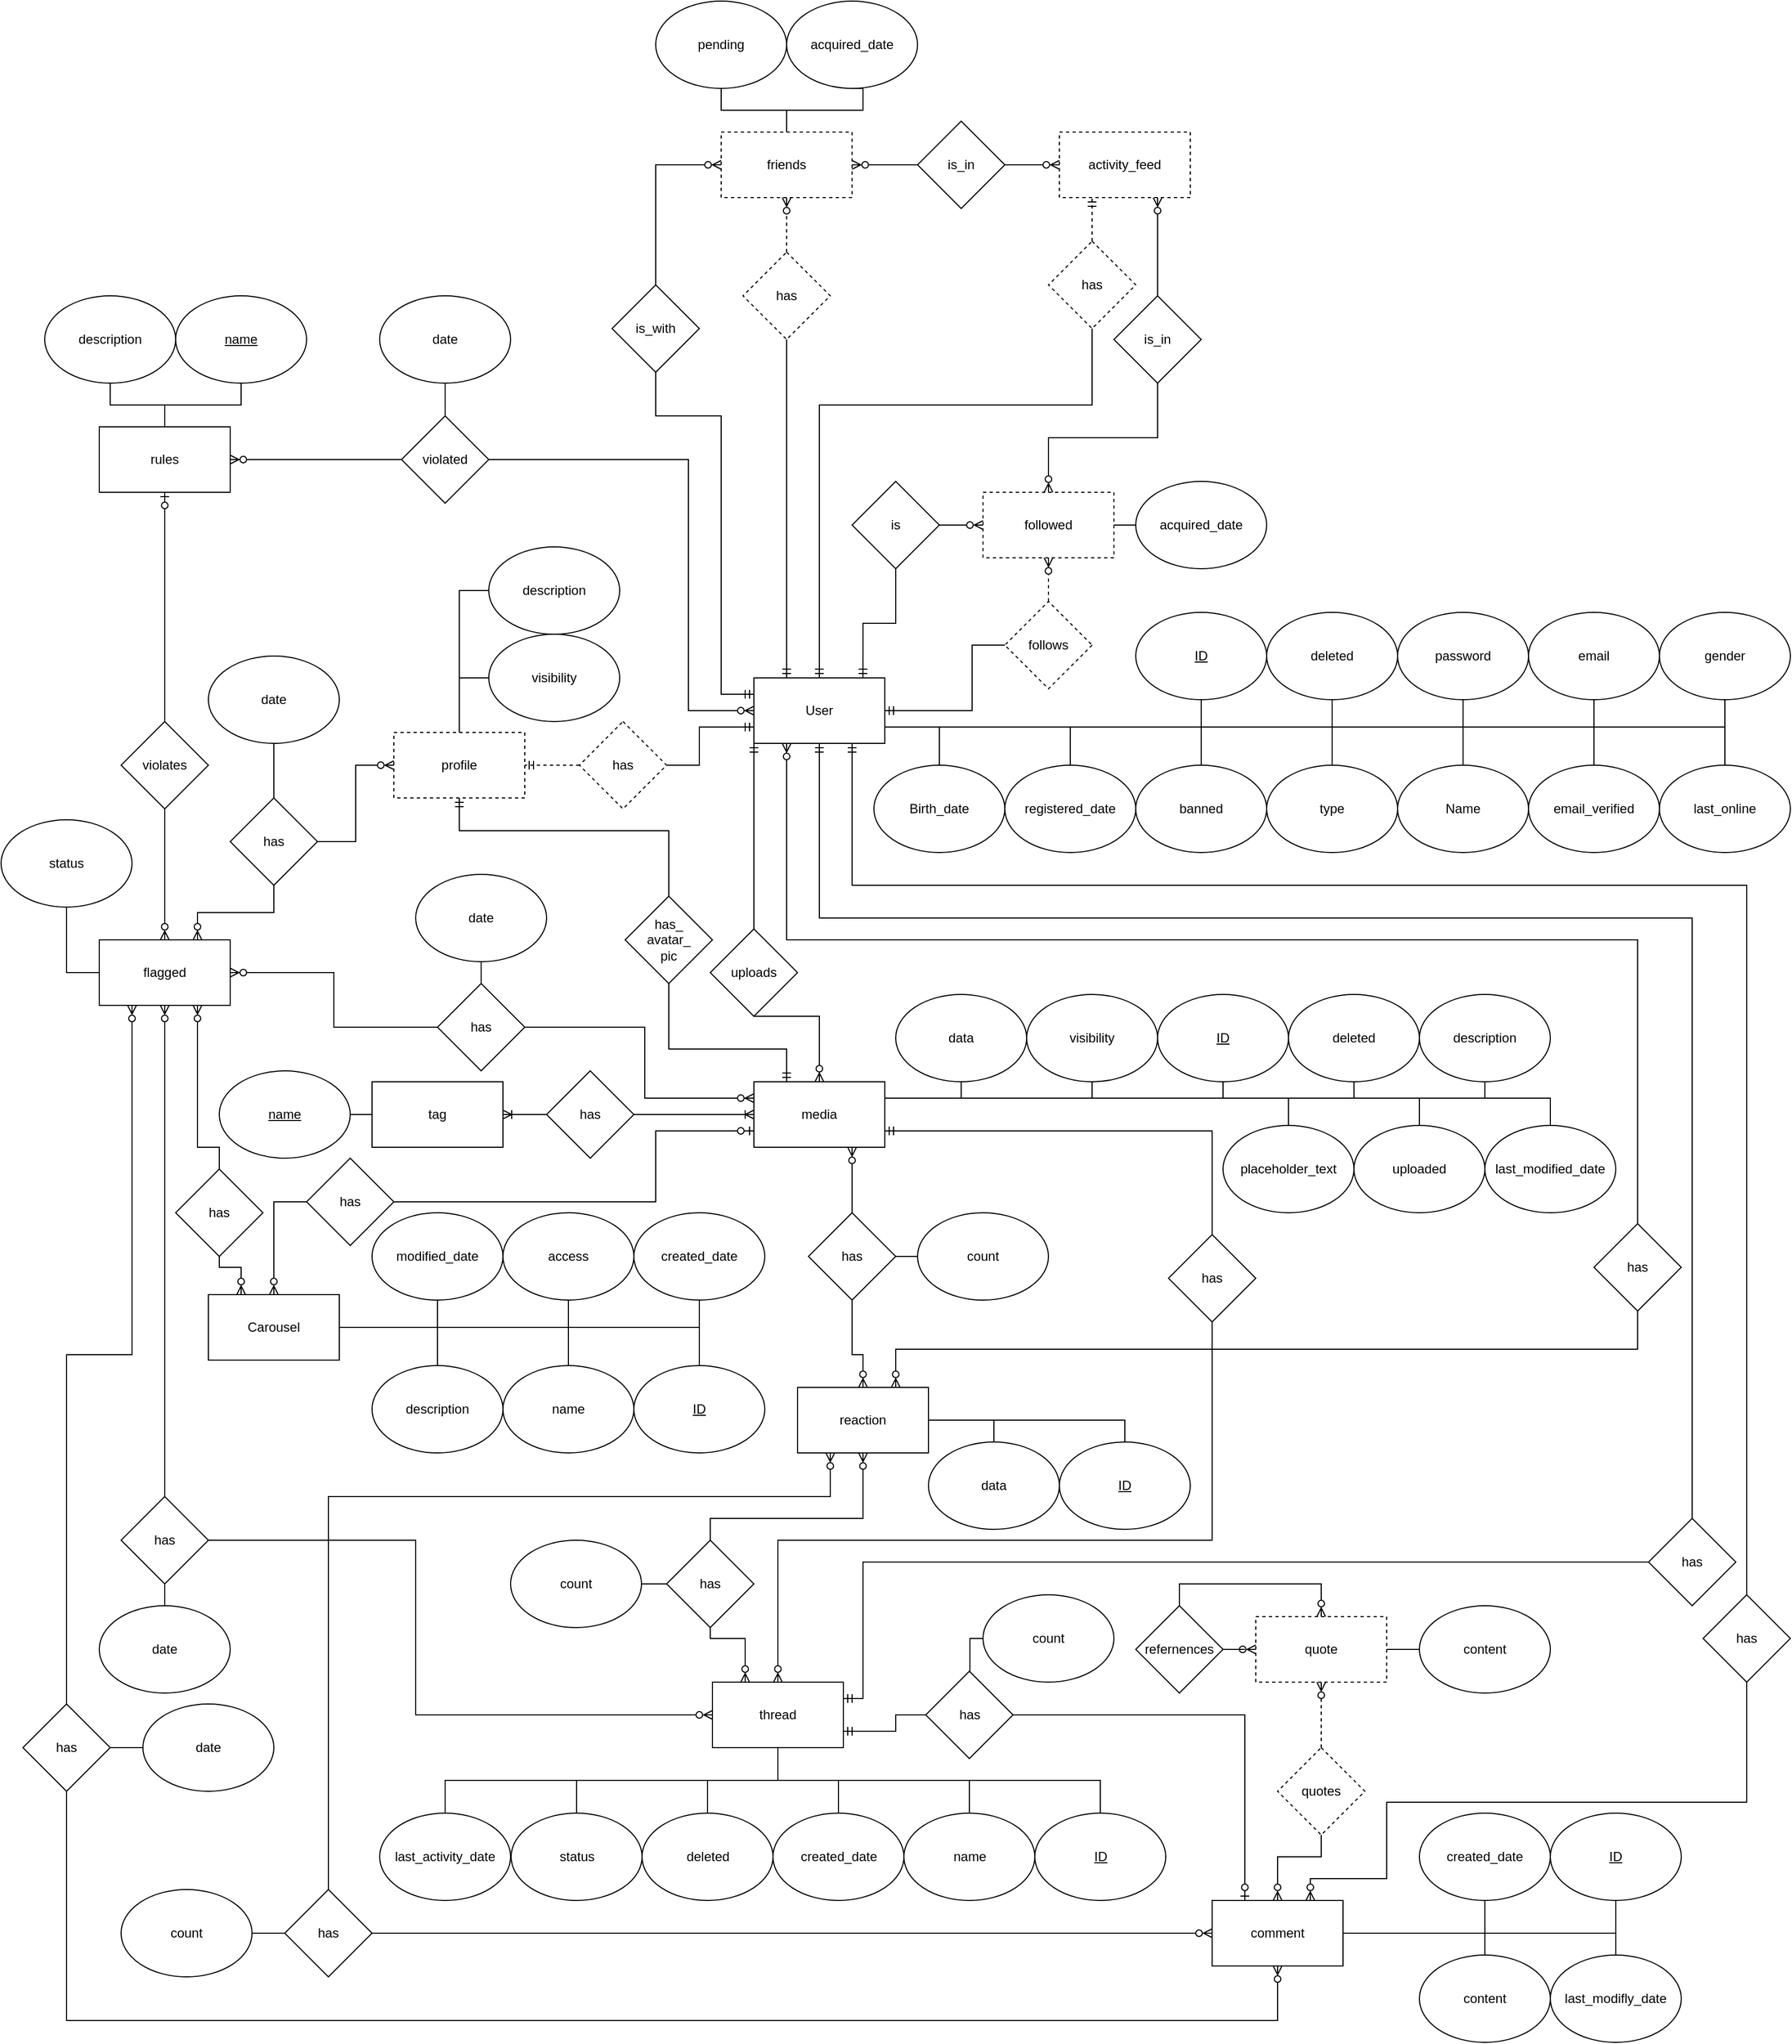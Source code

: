 <mxfile version="20.8.16" type="device"><diagram id="MtypJzg6Tb8qFFEwFL70" name="1 oldal"><mxGraphModel dx="2245" dy="1997" grid="1" gridSize="10" guides="1" tooltips="1" connect="1" arrows="1" fold="1" page="1" pageScale="1" pageWidth="827" pageHeight="1169" math="0" shadow="0"><root><mxCell id="0"/><mxCell id="1" parent="0"/><mxCell id="dZfeglvte216Bx80sz5y-107" style="edgeStyle=orthogonalEdgeStyle;rounded=0;orthogonalLoop=1;jettySize=auto;html=1;entryX=0.5;entryY=1;entryDx=0;entryDy=0;endArrow=none;endFill=0;startArrow=ERmandOne;startFill=0;exitX=0.25;exitY=0;exitDx=0;exitDy=0;" parent="1" source="dZfeglvte216Bx80sz5y-1" target="dZfeglvte216Bx80sz5y-106" edge="1"><mxGeometry relative="1" as="geometry"><mxPoint x="-100" y="-80" as="sourcePoint"/></mxGeometry></mxCell><mxCell id="dZfeglvte216Bx80sz5y-115" style="edgeStyle=orthogonalEdgeStyle;rounded=0;orthogonalLoop=1;jettySize=auto;html=1;endArrow=none;endFill=0;startArrow=ERmandOne;startFill=0;exitX=1;exitY=0.5;exitDx=0;exitDy=0;entryX=0.5;entryY=1;entryDx=0;entryDy=0;" parent="1" source="dZfeglvte216Bx80sz5y-1" target="dZfeglvte216Bx80sz5y-113" edge="1"><mxGeometry relative="1" as="geometry"><Array as="points"><mxPoint x="70" y="-60"/><mxPoint x="70" y="-120"/></Array><mxPoint x="-50" y="-30" as="sourcePoint"/><mxPoint x="80" y="-70" as="targetPoint"/></mxGeometry></mxCell><mxCell id="dZfeglvte216Bx80sz5y-131" style="edgeStyle=orthogonalEdgeStyle;rounded=0;orthogonalLoop=1;jettySize=auto;html=1;exitX=0;exitY=1;exitDx=0;exitDy=0;entryX=0.5;entryY=0;entryDx=0;entryDy=0;endArrow=none;endFill=0;startArrow=ERmandOne;startFill=0;" parent="1" source="dZfeglvte216Bx80sz5y-1" target="dZfeglvte216Bx80sz5y-130" edge="1"><mxGeometry relative="1" as="geometry"><Array as="points"><mxPoint x="-130" y="120"/><mxPoint x="-130" y="120"/></Array></mxGeometry></mxCell><mxCell id="6D6ECbLCiUqLHoUFoQ9B-78" style="edgeStyle=orthogonalEdgeStyle;rounded=0;orthogonalLoop=1;jettySize=auto;html=1;exitX=1;exitY=0.75;exitDx=0;exitDy=0;endArrow=none;endFill=0;" parent="1" source="dZfeglvte216Bx80sz5y-1" target="dZfeglvte216Bx80sz5y-3" edge="1"><mxGeometry relative="1" as="geometry"><Array as="points"><mxPoint x="280" y="-45"/></Array></mxGeometry></mxCell><mxCell id="UAhE1bvouWM0LQ9jqx9I-54" style="edgeStyle=orthogonalEdgeStyle;rounded=0;orthogonalLoop=1;jettySize=auto;html=1;exitX=0;exitY=0.5;exitDx=0;exitDy=0;entryX=1;entryY=0.5;entryDx=0;entryDy=0;startArrow=ERzeroToMany;startFill=0;endArrow=none;endFill=0;" parent="1" source="dZfeglvte216Bx80sz5y-1" target="UAhE1bvouWM0LQ9jqx9I-53" edge="1"><mxGeometry relative="1" as="geometry"><Array as="points"><mxPoint x="-190" y="-60"/><mxPoint x="-190" y="-290"/></Array></mxGeometry></mxCell><mxCell id="Mn52vAff-rX5zDL7jaZr-32" style="edgeStyle=orthogonalEdgeStyle;rounded=0;orthogonalLoop=1;jettySize=auto;html=1;exitX=0;exitY=0.25;exitDx=0;exitDy=0;entryX=0.5;entryY=1;entryDx=0;entryDy=0;startArrow=ERmandOne;startFill=0;endArrow=none;endFill=0;" parent="1" source="dZfeglvte216Bx80sz5y-1" target="Mn52vAff-rX5zDL7jaZr-31" edge="1"><mxGeometry relative="1" as="geometry"><Array as="points"><mxPoint x="-160" y="-75"/><mxPoint x="-160" y="-330"/><mxPoint x="-220" y="-330"/></Array></mxGeometry></mxCell><mxCell id="dZfeglvte216Bx80sz5y-1" value="User" style="rounded=0;whiteSpace=wrap;html=1;" parent="1" vertex="1"><mxGeometry x="-130" y="-90" width="120" height="60" as="geometry"/></mxCell><mxCell id="dZfeglvte216Bx80sz5y-9" style="edgeStyle=orthogonalEdgeStyle;rounded=0;orthogonalLoop=1;jettySize=auto;html=1;exitX=0.5;exitY=0;exitDx=0;exitDy=0;endArrow=none;endFill=0;entryX=1;entryY=0.75;entryDx=0;entryDy=0;" parent="1" source="dZfeglvte216Bx80sz5y-2" target="dZfeglvte216Bx80sz5y-1" edge="1"><mxGeometry relative="1" as="geometry"><Array as="points"><mxPoint x="520" y="-45"/></Array></mxGeometry></mxCell><mxCell id="dZfeglvte216Bx80sz5y-2" value="Name" style="ellipse;whiteSpace=wrap;html=1;" parent="1" vertex="1"><mxGeometry x="460" y="-10" width="120" height="80" as="geometry"/></mxCell><mxCell id="dZfeglvte216Bx80sz5y-3" value="&lt;u&gt;ID&lt;/u&gt;" style="ellipse;whiteSpace=wrap;html=1;" parent="1" vertex="1"><mxGeometry x="220" y="-150" width="120" height="80" as="geometry"/></mxCell><mxCell id="Mn52vAff-rX5zDL7jaZr-45" style="edgeStyle=orthogonalEdgeStyle;rounded=0;orthogonalLoop=1;jettySize=auto;html=1;exitX=0.5;exitY=0;exitDx=0;exitDy=0;entryX=1;entryY=0.75;entryDx=0;entryDy=0;startArrow=none;startFill=0;endArrow=none;endFill=0;" parent="1" source="dZfeglvte216Bx80sz5y-4" target="dZfeglvte216Bx80sz5y-1" edge="1"><mxGeometry relative="1" as="geometry"/></mxCell><mxCell id="dZfeglvte216Bx80sz5y-4" value="Birth_date" style="ellipse;whiteSpace=wrap;html=1;" parent="1" vertex="1"><mxGeometry x="-20" y="-10" width="120" height="80" as="geometry"/></mxCell><mxCell id="Mn52vAff-rX5zDL7jaZr-71" style="edgeStyle=orthogonalEdgeStyle;rounded=0;orthogonalLoop=1;jettySize=auto;html=1;exitX=0.5;exitY=1;exitDx=0;exitDy=0;entryX=1;entryY=0.25;entryDx=0;entryDy=0;startArrow=none;startFill=0;endArrow=none;endFill=0;" parent="1" source="dZfeglvte216Bx80sz5y-16" target="dZfeglvte216Bx80sz5y-17" edge="1"><mxGeometry relative="1" as="geometry"><Array as="points"><mxPoint x="300" y="295"/></Array></mxGeometry></mxCell><mxCell id="dZfeglvte216Bx80sz5y-16" value="&lt;u&gt;ID&lt;/u&gt;" style="ellipse;whiteSpace=wrap;html=1;" parent="1" vertex="1"><mxGeometry x="240" y="200" width="120" height="80" as="geometry"/></mxCell><mxCell id="6D6ECbLCiUqLHoUFoQ9B-21" style="edgeStyle=orthogonalEdgeStyle;rounded=0;orthogonalLoop=1;jettySize=auto;html=1;exitX=0;exitY=0.75;exitDx=0;exitDy=0;endArrow=none;endFill=0;startArrow=ERzeroToOne;startFill=0;entryX=1;entryY=0.5;entryDx=0;entryDy=0;" parent="1" source="dZfeglvte216Bx80sz5y-17" target="6D6ECbLCiUqLHoUFoQ9B-20" edge="1"><mxGeometry relative="1" as="geometry"><mxPoint x="-40" y="440" as="targetPoint"/><Array as="points"><mxPoint x="-220" y="325"/><mxPoint x="-220" y="390"/></Array></mxGeometry></mxCell><mxCell id="6D6ECbLCiUqLHoUFoQ9B-86" style="edgeStyle=orthogonalEdgeStyle;rounded=0;orthogonalLoop=1;jettySize=auto;html=1;exitX=0.25;exitY=0;exitDx=0;exitDy=0;entryX=0.5;entryY=1;entryDx=0;entryDy=0;endArrow=none;endFill=0;startArrow=ERmandOne;startFill=0;" parent="1" source="dZfeglvte216Bx80sz5y-17" target="6D6ECbLCiUqLHoUFoQ9B-84" edge="1"><mxGeometry relative="1" as="geometry"><Array as="points"><mxPoint x="-100" y="250"/><mxPoint x="-208" y="250"/></Array></mxGeometry></mxCell><mxCell id="Mn52vAff-rX5zDL7jaZr-3" style="edgeStyle=orthogonalEdgeStyle;rounded=0;orthogonalLoop=1;jettySize=auto;html=1;exitX=0;exitY=0.25;exitDx=0;exitDy=0;entryX=1;entryY=0.5;entryDx=0;entryDy=0;endArrow=none;endFill=0;startArrow=ERzeroToMany;startFill=0;" parent="1" source="dZfeglvte216Bx80sz5y-17" target="Mn52vAff-rX5zDL7jaZr-2" edge="1"><mxGeometry relative="1" as="geometry"><Array as="points"><mxPoint x="-230" y="295"/><mxPoint x="-230" y="230"/></Array></mxGeometry></mxCell><mxCell id="dZfeglvte216Bx80sz5y-17" value="media" style="rounded=0;whiteSpace=wrap;html=1;" parent="1" vertex="1"><mxGeometry x="-130" y="280" width="120" height="60" as="geometry"/></mxCell><mxCell id="Mn52vAff-rX5zDL7jaZr-73" style="edgeStyle=orthogonalEdgeStyle;rounded=0;orthogonalLoop=1;jettySize=auto;html=1;exitX=0.5;exitY=1;exitDx=0;exitDy=0;entryX=1;entryY=0.25;entryDx=0;entryDy=0;startArrow=none;startFill=0;endArrow=none;endFill=0;" parent="1" source="dZfeglvte216Bx80sz5y-18" target="dZfeglvte216Bx80sz5y-17" edge="1"><mxGeometry relative="1" as="geometry"><Array as="points"><mxPoint x="60" y="295"/></Array></mxGeometry></mxCell><mxCell id="dZfeglvte216Bx80sz5y-18" value="data" style="ellipse;whiteSpace=wrap;html=1;" parent="1" vertex="1"><mxGeometry y="200" width="120" height="80" as="geometry"/></mxCell><mxCell id="Mn52vAff-rX5zDL7jaZr-98" style="edgeStyle=orthogonalEdgeStyle;rounded=0;orthogonalLoop=1;jettySize=auto;html=1;exitX=0.5;exitY=1;exitDx=0;exitDy=0;entryX=1;entryY=0.25;entryDx=0;entryDy=0;startArrow=none;startFill=0;endArrow=none;endFill=0;" parent="1" source="dZfeglvte216Bx80sz5y-24" target="dZfeglvte216Bx80sz5y-17" edge="1"><mxGeometry relative="1" as="geometry"><Array as="points"><mxPoint x="180" y="295"/></Array></mxGeometry></mxCell><mxCell id="dZfeglvte216Bx80sz5y-24" value="visibility" style="ellipse;whiteSpace=wrap;html=1;" parent="1" vertex="1"><mxGeometry x="120" y="200" width="120" height="80" as="geometry"/></mxCell><mxCell id="dZfeglvte216Bx80sz5y-26" value="&lt;u&gt;ID&lt;/u&gt;" style="ellipse;whiteSpace=wrap;html=1;" parent="1" vertex="1"><mxGeometry x="-240" y="540" width="120" height="80" as="geometry"/></mxCell><mxCell id="dZfeglvte216Bx80sz5y-30" style="edgeStyle=orthogonalEdgeStyle;rounded=0;orthogonalLoop=1;jettySize=auto;html=1;exitX=1;exitY=0.5;exitDx=0;exitDy=0;endArrow=none;endFill=0;entryX=0.5;entryY=0;entryDx=0;entryDy=0;" parent="1" source="dZfeglvte216Bx80sz5y-29" target="dZfeglvte216Bx80sz5y-26" edge="1"><mxGeometry relative="1" as="geometry"><Array as="points"><mxPoint x="-180" y="505"/></Array></mxGeometry></mxCell><mxCell id="dZfeglvte216Bx80sz5y-29" value="Carousel" style="rounded=0;whiteSpace=wrap;html=1;" parent="1" vertex="1"><mxGeometry x="-630" y="475" width="120" height="60" as="geometry"/></mxCell><mxCell id="6D6ECbLCiUqLHoUFoQ9B-46" style="edgeStyle=orthogonalEdgeStyle;rounded=0;orthogonalLoop=1;jettySize=auto;html=1;exitX=0.5;exitY=1;exitDx=0;exitDy=0;entryX=1;entryY=0.5;entryDx=0;entryDy=0;endArrow=none;endFill=0;" parent="1" source="dZfeglvte216Bx80sz5y-31" target="dZfeglvte216Bx80sz5y-29" edge="1"><mxGeometry relative="1" as="geometry"/></mxCell><mxCell id="dZfeglvte216Bx80sz5y-31" value="created_date" style="ellipse;whiteSpace=wrap;html=1;" parent="1" vertex="1"><mxGeometry x="-240" y="400" width="120" height="80" as="geometry"/></mxCell><mxCell id="6D6ECbLCiUqLHoUFoQ9B-79" style="edgeStyle=orthogonalEdgeStyle;rounded=0;orthogonalLoop=1;jettySize=auto;html=1;exitX=0.5;exitY=1;exitDx=0;exitDy=0;entryX=1;entryY=0.75;entryDx=0;entryDy=0;endArrow=none;endFill=0;" parent="1" source="dZfeglvte216Bx80sz5y-34" target="dZfeglvte216Bx80sz5y-1" edge="1"><mxGeometry relative="1" as="geometry"/></mxCell><mxCell id="dZfeglvte216Bx80sz5y-34" value="password" style="ellipse;whiteSpace=wrap;html=1;" parent="1" vertex="1"><mxGeometry x="460" y="-150" width="120" height="80" as="geometry"/></mxCell><mxCell id="Mn52vAff-rX5zDL7jaZr-44" style="edgeStyle=orthogonalEdgeStyle;rounded=0;orthogonalLoop=1;jettySize=auto;html=1;exitX=0.5;exitY=0;exitDx=0;exitDy=0;entryX=1;entryY=0.75;entryDx=0;entryDy=0;startArrow=none;startFill=0;endArrow=none;endFill=0;" parent="1" source="dZfeglvte216Bx80sz5y-36" target="dZfeglvte216Bx80sz5y-1" edge="1"><mxGeometry relative="1" as="geometry"/></mxCell><mxCell id="dZfeglvte216Bx80sz5y-36" value="registered_date" style="ellipse;whiteSpace=wrap;html=1;" parent="1" vertex="1"><mxGeometry x="100" y="-10" width="120" height="80" as="geometry"/></mxCell><mxCell id="dZfeglvte216Bx80sz5y-39" style="edgeStyle=orthogonalEdgeStyle;rounded=0;orthogonalLoop=1;jettySize=auto;html=1;exitX=0.5;exitY=0;exitDx=0;exitDy=0;endArrow=none;endFill=0;entryX=1;entryY=0.5;entryDx=0;entryDy=0;" parent="1" source="dZfeglvte216Bx80sz5y-38" target="dZfeglvte216Bx80sz5y-29" edge="1"><mxGeometry relative="1" as="geometry"/></mxCell><mxCell id="dZfeglvte216Bx80sz5y-38" value="name" style="ellipse;whiteSpace=wrap;html=1;" parent="1" vertex="1"><mxGeometry x="-360" y="540" width="120" height="80" as="geometry"/></mxCell><mxCell id="dZfeglvte216Bx80sz5y-41" style="edgeStyle=orthogonalEdgeStyle;rounded=0;orthogonalLoop=1;jettySize=auto;html=1;exitX=0.5;exitY=1;exitDx=0;exitDy=0;endArrow=none;endFill=0;entryX=1;entryY=0.5;entryDx=0;entryDy=0;" parent="1" source="dZfeglvte216Bx80sz5y-40" target="dZfeglvte216Bx80sz5y-29" edge="1"><mxGeometry relative="1" as="geometry"><Array as="points"><mxPoint x="-300" y="505"/></Array></mxGeometry></mxCell><mxCell id="dZfeglvte216Bx80sz5y-40" value="access" style="ellipse;whiteSpace=wrap;html=1;" parent="1" vertex="1"><mxGeometry x="-360" y="400" width="120" height="80" as="geometry"/></mxCell><mxCell id="6D6ECbLCiUqLHoUFoQ9B-45" style="edgeStyle=orthogonalEdgeStyle;rounded=0;orthogonalLoop=1;jettySize=auto;html=1;exitX=0.5;exitY=0;exitDx=0;exitDy=0;entryX=1;entryY=0.5;entryDx=0;entryDy=0;endArrow=none;endFill=0;" parent="1" source="dZfeglvte216Bx80sz5y-42" target="dZfeglvte216Bx80sz5y-29" edge="1"><mxGeometry relative="1" as="geometry"/></mxCell><mxCell id="dZfeglvte216Bx80sz5y-42" value="description" style="ellipse;whiteSpace=wrap;html=1;" parent="1" vertex="1"><mxGeometry x="-480" y="540" width="120" height="80" as="geometry"/></mxCell><mxCell id="dZfeglvte216Bx80sz5y-52" style="edgeStyle=orthogonalEdgeStyle;rounded=0;orthogonalLoop=1;jettySize=auto;html=1;exitX=0.5;exitY=1;exitDx=0;exitDy=0;endArrow=none;endFill=0;entryX=0.5;entryY=0;entryDx=0;entryDy=0;" parent="1" source="dZfeglvte216Bx80sz5y-44" target="dZfeglvte216Bx80sz5y-51" edge="1"><mxGeometry relative="1" as="geometry"/></mxCell><mxCell id="UAhE1bvouWM0LQ9jqx9I-11" style="edgeStyle=orthogonalEdgeStyle;rounded=0;orthogonalLoop=1;jettySize=auto;html=1;entryX=0;entryY=0.5;entryDx=0;entryDy=0;startArrow=ERmandOne;startFill=0;endArrow=none;endFill=0;exitX=1;exitY=0.25;exitDx=0;exitDy=0;" parent="1" source="dZfeglvte216Bx80sz5y-44" target="UAhE1bvouWM0LQ9jqx9I-10" edge="1"><mxGeometry relative="1" as="geometry"><Array as="points"><mxPoint x="-30" y="845"/><mxPoint x="-30" y="720"/></Array></mxGeometry></mxCell><mxCell id="Mn52vAff-rX5zDL7jaZr-9" style="edgeStyle=orthogonalEdgeStyle;rounded=0;orthogonalLoop=1;jettySize=auto;html=1;exitX=0;exitY=0.5;exitDx=0;exitDy=0;entryX=1;entryY=0.5;entryDx=0;entryDy=0;startArrow=ERzeroToMany;startFill=0;endArrow=none;endFill=0;" parent="1" source="dZfeglvte216Bx80sz5y-44" target="Mn52vAff-rX5zDL7jaZr-7" edge="1"><mxGeometry relative="1" as="geometry"><Array as="points"><mxPoint x="-440" y="860"/><mxPoint x="-440" y="700"/></Array></mxGeometry></mxCell><mxCell id="dZfeglvte216Bx80sz5y-44" value="thread" style="rounded=0;whiteSpace=wrap;html=1;" parent="1" vertex="1"><mxGeometry x="-168" y="830" width="120" height="60" as="geometry"/></mxCell><mxCell id="Mn52vAff-rX5zDL7jaZr-59" style="edgeStyle=orthogonalEdgeStyle;rounded=0;orthogonalLoop=1;jettySize=auto;html=1;exitX=0.5;exitY=0;exitDx=0;exitDy=0;entryX=0.5;entryY=1;entryDx=0;entryDy=0;startArrow=none;startFill=0;endArrow=none;endFill=0;" parent="1" source="dZfeglvte216Bx80sz5y-45" target="dZfeglvte216Bx80sz5y-44" edge="1"><mxGeometry relative="1" as="geometry"/></mxCell><mxCell id="dZfeglvte216Bx80sz5y-45" value="&lt;u&gt;ID&lt;/u&gt;" style="ellipse;whiteSpace=wrap;html=1;" parent="1" vertex="1"><mxGeometry x="127.5" y="950" width="120" height="80" as="geometry"/></mxCell><mxCell id="Mn52vAff-rX5zDL7jaZr-58" style="edgeStyle=orthogonalEdgeStyle;rounded=0;orthogonalLoop=1;jettySize=auto;html=1;exitX=0.5;exitY=0;exitDx=0;exitDy=0;entryX=0.5;entryY=1;entryDx=0;entryDy=0;startArrow=none;startFill=0;endArrow=none;endFill=0;" parent="1" source="dZfeglvte216Bx80sz5y-47" target="dZfeglvte216Bx80sz5y-44" edge="1"><mxGeometry relative="1" as="geometry"/></mxCell><mxCell id="dZfeglvte216Bx80sz5y-47" value="name" style="ellipse;whiteSpace=wrap;html=1;" parent="1" vertex="1"><mxGeometry x="7.5" y="950" width="120" height="80" as="geometry"/></mxCell><mxCell id="Mn52vAff-rX5zDL7jaZr-107" style="edgeStyle=orthogonalEdgeStyle;rounded=0;orthogonalLoop=1;jettySize=auto;html=1;exitX=0.5;exitY=0;exitDx=0;exitDy=0;entryX=0.5;entryY=1;entryDx=0;entryDy=0;startArrow=none;startFill=0;endArrow=none;endFill=0;" parent="1" source="dZfeglvte216Bx80sz5y-49" target="dZfeglvte216Bx80sz5y-44" edge="1"><mxGeometry relative="1" as="geometry"/></mxCell><mxCell id="dZfeglvte216Bx80sz5y-49" value="created_date" style="ellipse;whiteSpace=wrap;html=1;" parent="1" vertex="1"><mxGeometry x="-112.5" y="950" width="120" height="80" as="geometry"/></mxCell><mxCell id="dZfeglvte216Bx80sz5y-51" value="status" style="ellipse;whiteSpace=wrap;html=1;" parent="1" vertex="1"><mxGeometry x="-352.5" y="950" width="120" height="80" as="geometry"/></mxCell><mxCell id="Mn52vAff-rX5zDL7jaZr-16" style="edgeStyle=orthogonalEdgeStyle;rounded=0;orthogonalLoop=1;jettySize=auto;html=1;exitX=0.5;exitY=1;exitDx=0;exitDy=0;startArrow=ERzeroToMany;startFill=0;endArrow=none;endFill=0;entryX=0.5;entryY=1;entryDx=0;entryDy=0;" parent="1" source="dZfeglvte216Bx80sz5y-53" target="Mn52vAff-rX5zDL7jaZr-14" edge="1"><mxGeometry relative="1" as="geometry"><Array as="points"><mxPoint x="350" y="1140"/><mxPoint x="-760" y="1140"/></Array></mxGeometry></mxCell><mxCell id="Mn52vAff-rX5zDL7jaZr-100" style="edgeStyle=orthogonalEdgeStyle;rounded=0;orthogonalLoop=1;jettySize=auto;html=1;exitX=0.75;exitY=0;exitDx=0;exitDy=0;entryX=0.5;entryY=1;entryDx=0;entryDy=0;startArrow=ERzeroToMany;startFill=0;endArrow=none;endFill=0;" parent="1" source="dZfeglvte216Bx80sz5y-53" target="Mn52vAff-rX5zDL7jaZr-99" edge="1"><mxGeometry relative="1" as="geometry"><Array as="points"><mxPoint x="380" y="1010"/><mxPoint x="450" y="1010"/><mxPoint x="450" y="940"/><mxPoint x="780" y="940"/></Array></mxGeometry></mxCell><mxCell id="dZfeglvte216Bx80sz5y-53" value="comment" style="rounded=0;whiteSpace=wrap;html=1;" parent="1" vertex="1"><mxGeometry x="290" y="1030" width="120" height="60" as="geometry"/></mxCell><mxCell id="Mn52vAff-rX5zDL7jaZr-47" style="edgeStyle=orthogonalEdgeStyle;rounded=0;orthogonalLoop=1;jettySize=auto;html=1;exitX=0.5;exitY=1;exitDx=0;exitDy=0;entryX=1;entryY=0.5;entryDx=0;entryDy=0;startArrow=none;startFill=0;endArrow=none;endFill=0;" parent="1" source="dZfeglvte216Bx80sz5y-54" target="dZfeglvte216Bx80sz5y-53" edge="1"><mxGeometry relative="1" as="geometry"/></mxCell><mxCell id="dZfeglvte216Bx80sz5y-54" value="&lt;u&gt;ID&lt;/u&gt;" style="ellipse;whiteSpace=wrap;html=1;" parent="1" vertex="1"><mxGeometry x="600" y="950" width="120" height="80" as="geometry"/></mxCell><mxCell id="Mn52vAff-rX5zDL7jaZr-54" style="edgeStyle=orthogonalEdgeStyle;rounded=0;orthogonalLoop=1;jettySize=auto;html=1;exitX=0.5;exitY=1;exitDx=0;exitDy=0;entryX=1;entryY=0.5;entryDx=0;entryDy=0;startArrow=none;startFill=0;endArrow=none;endFill=0;" parent="1" source="dZfeglvte216Bx80sz5y-56" target="dZfeglvte216Bx80sz5y-53" edge="1"><mxGeometry relative="1" as="geometry"/></mxCell><mxCell id="dZfeglvte216Bx80sz5y-56" value="created_date" style="ellipse;whiteSpace=wrap;html=1;" parent="1" vertex="1"><mxGeometry x="480" y="950" width="120" height="80" as="geometry"/></mxCell><mxCell id="Mn52vAff-rX5zDL7jaZr-46" style="edgeStyle=orthogonalEdgeStyle;rounded=0;orthogonalLoop=1;jettySize=auto;html=1;exitX=0.5;exitY=0;exitDx=0;exitDy=0;entryX=1;entryY=0.5;entryDx=0;entryDy=0;startArrow=none;startFill=0;endArrow=none;endFill=0;" parent="1" source="dZfeglvte216Bx80sz5y-58" target="dZfeglvte216Bx80sz5y-53" edge="1"><mxGeometry relative="1" as="geometry"/></mxCell><mxCell id="dZfeglvte216Bx80sz5y-58" value="last_modifly_date" style="ellipse;whiteSpace=wrap;html=1;" parent="1" vertex="1"><mxGeometry x="600" y="1080" width="120" height="80" as="geometry"/></mxCell><mxCell id="Mn52vAff-rX5zDL7jaZr-48" style="edgeStyle=orthogonalEdgeStyle;rounded=0;orthogonalLoop=1;jettySize=auto;html=1;exitX=0.5;exitY=0;exitDx=0;exitDy=0;entryX=1;entryY=0.5;entryDx=0;entryDy=0;startArrow=none;startFill=0;endArrow=none;endFill=0;" parent="1" source="dZfeglvte216Bx80sz5y-60" target="dZfeglvte216Bx80sz5y-53" edge="1"><mxGeometry relative="1" as="geometry"/></mxCell><mxCell id="dZfeglvte216Bx80sz5y-60" value="content" style="ellipse;whiteSpace=wrap;html=1;" parent="1" vertex="1"><mxGeometry x="480" y="1080" width="120" height="80" as="geometry"/></mxCell><mxCell id="6D6ECbLCiUqLHoUFoQ9B-73" style="edgeStyle=orthogonalEdgeStyle;rounded=0;orthogonalLoop=1;jettySize=auto;html=1;endArrow=none;endFill=0;startArrow=ERzeroToMany;startFill=0;exitX=0.5;exitY=0;exitDx=0;exitDy=0;entryX=0.5;entryY=1;entryDx=0;entryDy=0;" parent="1" source="dZfeglvte216Bx80sz5y-62" target="6D6ECbLCiUqLHoUFoQ9B-69" edge="1"><mxGeometry relative="1" as="geometry"><Array as="points"><mxPoint x="-30" y="530"/><mxPoint x="-40" y="530"/></Array><mxPoint x="-380" y="480" as="sourcePoint"/></mxGeometry></mxCell><mxCell id="6D6ECbLCiUqLHoUFoQ9B-74" style="edgeStyle=orthogonalEdgeStyle;rounded=0;orthogonalLoop=1;jettySize=auto;html=1;entryX=0;entryY=0.5;entryDx=0;entryDy=0;endArrow=none;endFill=0;startArrow=ERzeroToMany;startFill=0;exitX=0.5;exitY=1;exitDx=0;exitDy=0;" parent="1" source="dZfeglvte216Bx80sz5y-62" target="6D6ECbLCiUqLHoUFoQ9B-23" edge="1"><mxGeometry relative="1" as="geometry"><Array as="points"><mxPoint x="-30" y="635"/><mxPoint x="-30" y="680"/><mxPoint x="-240" y="680"/></Array><mxPoint x="-380" y="500" as="sourcePoint"/></mxGeometry></mxCell><mxCell id="Mn52vAff-rX5zDL7jaZr-114" style="edgeStyle=orthogonalEdgeStyle;rounded=0;orthogonalLoop=1;jettySize=auto;html=1;exitX=0.75;exitY=0;exitDx=0;exitDy=0;startArrow=ERzeroToMany;startFill=0;endArrow=none;endFill=0;" parent="1" source="dZfeglvte216Bx80sz5y-62" target="Mn52vAff-rX5zDL7jaZr-113" edge="1"><mxGeometry relative="1" as="geometry"/></mxCell><mxCell id="dZfeglvte216Bx80sz5y-62" value="reaction" style="rounded=0;whiteSpace=wrap;html=1;" parent="1" vertex="1"><mxGeometry x="-90" y="560" width="120" height="60" as="geometry"/></mxCell><mxCell id="6D6ECbLCiUqLHoUFoQ9B-53" style="edgeStyle=orthogonalEdgeStyle;rounded=0;orthogonalLoop=1;jettySize=auto;html=1;exitX=0.5;exitY=0;exitDx=0;exitDy=0;endArrow=none;endFill=0;entryX=1;entryY=0.5;entryDx=0;entryDy=0;" parent="1" source="dZfeglvte216Bx80sz5y-63" target="dZfeglvte216Bx80sz5y-62" edge="1"><mxGeometry relative="1" as="geometry"><Array as="points"><mxPoint x="210" y="590"/></Array></mxGeometry></mxCell><mxCell id="dZfeglvte216Bx80sz5y-63" value="&lt;u&gt;ID&lt;/u&gt;" style="ellipse;whiteSpace=wrap;html=1;" parent="1" vertex="1"><mxGeometry x="150" y="610" width="120" height="80" as="geometry"/></mxCell><mxCell id="Mn52vAff-rX5zDL7jaZr-109" style="edgeStyle=orthogonalEdgeStyle;rounded=0;orthogonalLoop=1;jettySize=auto;html=1;exitX=0.5;exitY=0;exitDx=0;exitDy=0;entryX=1;entryY=0.5;entryDx=0;entryDy=0;startArrow=none;startFill=0;endArrow=none;endFill=0;" parent="1" source="dZfeglvte216Bx80sz5y-66" target="dZfeglvte216Bx80sz5y-62" edge="1"><mxGeometry relative="1" as="geometry"/></mxCell><mxCell id="dZfeglvte216Bx80sz5y-66" value="data" style="ellipse;whiteSpace=wrap;html=1;" parent="1" vertex="1"><mxGeometry x="30" y="610" width="120" height="80" as="geometry"/></mxCell><mxCell id="Mn52vAff-rX5zDL7jaZr-28" style="edgeStyle=orthogonalEdgeStyle;rounded=0;orthogonalLoop=1;jettySize=auto;html=1;exitX=0.5;exitY=1;exitDx=0;exitDy=0;startArrow=none;startFill=0;endArrow=none;endFill=0;" parent="1" source="dZfeglvte216Bx80sz5y-72" edge="1"><mxGeometry relative="1" as="geometry"><mxPoint x="-10" y="-45" as="targetPoint"/><Array as="points"><mxPoint x="640" y="-45"/></Array></mxGeometry></mxCell><mxCell id="dZfeglvte216Bx80sz5y-72" value="email" style="ellipse;whiteSpace=wrap;html=1;" parent="1" vertex="1"><mxGeometry x="580" y="-150" width="120" height="80" as="geometry"/></mxCell><mxCell id="Mn52vAff-rX5zDL7jaZr-29" style="edgeStyle=orthogonalEdgeStyle;rounded=0;orthogonalLoop=1;jettySize=auto;html=1;exitX=0.5;exitY=0;exitDx=0;exitDy=0;entryX=1;entryY=0.75;entryDx=0;entryDy=0;startArrow=none;startFill=0;endArrow=none;endFill=0;" parent="1" source="dZfeglvte216Bx80sz5y-74" target="dZfeglvte216Bx80sz5y-1" edge="1"><mxGeometry relative="1" as="geometry"/></mxCell><mxCell id="dZfeglvte216Bx80sz5y-74" value="email_verified" style="ellipse;whiteSpace=wrap;html=1;" parent="1" vertex="1"><mxGeometry x="580" y="-10" width="120" height="80" as="geometry"/></mxCell><mxCell id="dZfeglvte216Bx80sz5y-77" value="tag" style="rounded=0;whiteSpace=wrap;html=1;" parent="1" vertex="1"><mxGeometry x="-480" y="280" width="120" height="60" as="geometry"/></mxCell><mxCell id="dZfeglvte216Bx80sz5y-79" style="edgeStyle=orthogonalEdgeStyle;rounded=0;orthogonalLoop=1;jettySize=auto;html=1;exitX=1;exitY=0.5;exitDx=0;exitDy=0;endArrow=none;endFill=0;entryX=0;entryY=0.5;entryDx=0;entryDy=0;" parent="1" source="dZfeglvte216Bx80sz5y-78" target="dZfeglvte216Bx80sz5y-77" edge="1"><mxGeometry relative="1" as="geometry"><Array as="points"><mxPoint x="-510" y="310"/></Array></mxGeometry></mxCell><mxCell id="dZfeglvte216Bx80sz5y-78" value="&lt;u&gt;name&lt;/u&gt;" style="ellipse;whiteSpace=wrap;html=1;" parent="1" vertex="1"><mxGeometry x="-620" y="270" width="120" height="80" as="geometry"/></mxCell><mxCell id="dZfeglvte216Bx80sz5y-81" style="edgeStyle=orthogonalEdgeStyle;rounded=0;orthogonalLoop=1;jettySize=auto;html=1;exitX=0.5;exitY=1;exitDx=0;exitDy=0;entryX=1;entryY=0.5;entryDx=0;entryDy=0;endArrow=none;endFill=0;" parent="1" source="dZfeglvte216Bx80sz5y-80" target="dZfeglvte216Bx80sz5y-29" edge="1"><mxGeometry relative="1" as="geometry"/></mxCell><mxCell id="dZfeglvte216Bx80sz5y-80" value="modified_date" style="ellipse;whiteSpace=wrap;html=1;" parent="1" vertex="1"><mxGeometry x="-480" y="400" width="120" height="80" as="geometry"/></mxCell><mxCell id="dZfeglvte216Bx80sz5y-85" value="profile" style="rounded=0;whiteSpace=wrap;html=1;dashed=1;" parent="1" vertex="1"><mxGeometry x="-460" y="-40" width="120" height="60" as="geometry"/></mxCell><mxCell id="Mn52vAff-rX5zDL7jaZr-88" style="edgeStyle=orthogonalEdgeStyle;rounded=0;orthogonalLoop=1;jettySize=auto;html=1;exitX=0;exitY=0.5;exitDx=0;exitDy=0;entryX=0.5;entryY=0;entryDx=0;entryDy=0;startArrow=none;startFill=0;endArrow=none;endFill=0;" parent="1" source="dZfeglvte216Bx80sz5y-86" target="dZfeglvte216Bx80sz5y-85" edge="1"><mxGeometry relative="1" as="geometry"/></mxCell><mxCell id="dZfeglvte216Bx80sz5y-86" value="visibility" style="ellipse;whiteSpace=wrap;html=1;" parent="1" vertex="1"><mxGeometry x="-373" y="-130" width="120" height="80" as="geometry"/></mxCell><mxCell id="Mn52vAff-rX5zDL7jaZr-78" style="edgeStyle=orthogonalEdgeStyle;rounded=0;orthogonalLoop=1;jettySize=auto;html=1;startArrow=none;startFill=0;endArrow=none;endFill=0;entryX=0.5;entryY=0;entryDx=0;entryDy=0;exitX=0;exitY=0.5;exitDx=0;exitDy=0;" parent="1" source="dZfeglvte216Bx80sz5y-88" target="dZfeglvte216Bx80sz5y-85" edge="1"><mxGeometry relative="1" as="geometry"><mxPoint x="-370" y="-10" as="targetPoint"/></mxGeometry></mxCell><mxCell id="dZfeglvte216Bx80sz5y-88" value="description" style="ellipse;whiteSpace=wrap;html=1;" parent="1" vertex="1"><mxGeometry x="-373" y="-210" width="120" height="80" as="geometry"/></mxCell><mxCell id="dZfeglvte216Bx80sz5y-92" value="activity_feed" style="rounded=0;whiteSpace=wrap;html=1;dashed=1;" parent="1" vertex="1"><mxGeometry x="150" y="-590" width="120" height="60" as="geometry"/></mxCell><mxCell id="dZfeglvte216Bx80sz5y-97" style="edgeStyle=orthogonalEdgeStyle;rounded=0;orthogonalLoop=1;jettySize=auto;html=1;exitX=0.5;exitY=0;exitDx=0;exitDy=0;entryX=0.5;entryY=1;entryDx=0;entryDy=0;endArrow=none;endFill=0;" parent="1" source="dZfeglvte216Bx80sz5y-93" target="dZfeglvte216Bx80sz5y-96" edge="1"><mxGeometry relative="1" as="geometry"><Array as="points"><mxPoint x="-100" y="-610"/><mxPoint x="-30" y="-610"/></Array></mxGeometry></mxCell><mxCell id="dZfeglvte216Bx80sz5y-119" style="edgeStyle=orthogonalEdgeStyle;rounded=0;orthogonalLoop=1;jettySize=auto;html=1;exitX=1;exitY=0.5;exitDx=0;exitDy=0;entryX=0;entryY=0.5;entryDx=0;entryDy=0;endArrow=none;endFill=0;startArrow=ERzeroToMany;startFill=0;" parent="1" source="dZfeglvte216Bx80sz5y-93" target="dZfeglvte216Bx80sz5y-118" edge="1"><mxGeometry relative="1" as="geometry"><Array as="points"><mxPoint x="10" y="-560"/><mxPoint x="10" y="-560"/></Array></mxGeometry></mxCell><mxCell id="dZfeglvte216Bx80sz5y-93" value="friends" style="rounded=0;whiteSpace=wrap;html=1;dashed=1;" parent="1" vertex="1"><mxGeometry x="-160" y="-590" width="120" height="60" as="geometry"/></mxCell><mxCell id="dZfeglvte216Bx80sz5y-95" style="edgeStyle=orthogonalEdgeStyle;rounded=0;orthogonalLoop=1;jettySize=auto;html=1;exitX=0.5;exitY=1;exitDx=0;exitDy=0;entryX=0.5;entryY=0;entryDx=0;entryDy=0;endArrow=none;endFill=0;" parent="1" source="dZfeglvte216Bx80sz5y-94" target="dZfeglvte216Bx80sz5y-93" edge="1"><mxGeometry relative="1" as="geometry"/></mxCell><mxCell id="dZfeglvte216Bx80sz5y-94" value="pending" style="ellipse;whiteSpace=wrap;html=1;" parent="1" vertex="1"><mxGeometry x="-220" y="-710" width="120" height="80" as="geometry"/></mxCell><mxCell id="dZfeglvte216Bx80sz5y-96" value="acquired_date" style="ellipse;whiteSpace=wrap;html=1;" parent="1" vertex="1"><mxGeometry x="-100" y="-710" width="120" height="80" as="geometry"/></mxCell><mxCell id="dZfeglvte216Bx80sz5y-123" style="edgeStyle=orthogonalEdgeStyle;rounded=0;orthogonalLoop=1;jettySize=auto;html=1;endArrow=none;endFill=0;startArrow=ERzeroToMany;startFill=0;exitX=0.5;exitY=0;exitDx=0;exitDy=0;" parent="1" source="dZfeglvte216Bx80sz5y-98" target="dZfeglvte216Bx80sz5y-121" edge="1"><mxGeometry relative="1" as="geometry"/></mxCell><mxCell id="dZfeglvte216Bx80sz5y-98" value="followed" style="rounded=0;whiteSpace=wrap;html=1;dashed=1;" parent="1" vertex="1"><mxGeometry x="80" y="-260" width="120" height="60" as="geometry"/></mxCell><mxCell id="6D6ECbLCiUqLHoUFoQ9B-81" style="edgeStyle=orthogonalEdgeStyle;rounded=0;orthogonalLoop=1;jettySize=auto;html=1;endArrow=none;endFill=0;" parent="1" source="dZfeglvte216Bx80sz5y-99" target="dZfeglvte216Bx80sz5y-98" edge="1"><mxGeometry relative="1" as="geometry"/></mxCell><mxCell id="dZfeglvte216Bx80sz5y-99" value="acquired_date" style="ellipse;whiteSpace=wrap;html=1;" parent="1" vertex="1"><mxGeometry x="220" y="-270" width="120" height="80" as="geometry"/></mxCell><mxCell id="dZfeglvte216Bx80sz5y-108" style="edgeStyle=orthogonalEdgeStyle;rounded=0;orthogonalLoop=1;jettySize=auto;html=1;exitX=0.5;exitY=0;exitDx=0;exitDy=0;endArrow=ERzeroToMany;endFill=0;dashed=1;" parent="1" source="dZfeglvte216Bx80sz5y-106" target="dZfeglvte216Bx80sz5y-93" edge="1"><mxGeometry relative="1" as="geometry"/></mxCell><mxCell id="dZfeglvte216Bx80sz5y-106" value="has" style="rhombus;whiteSpace=wrap;html=1;dashed=1;" parent="1" vertex="1"><mxGeometry x="-140" y="-480" width="80" height="80" as="geometry"/></mxCell><mxCell id="dZfeglvte216Bx80sz5y-111" style="edgeStyle=orthogonalEdgeStyle;rounded=0;orthogonalLoop=1;jettySize=auto;html=1;exitX=0;exitY=0.5;exitDx=0;exitDy=0;entryX=1;entryY=0.5;entryDx=0;entryDy=0;endArrow=ERmandOne;endFill=0;dashed=1;" parent="1" source="dZfeglvte216Bx80sz5y-109" target="dZfeglvte216Bx80sz5y-85" edge="1"><mxGeometry relative="1" as="geometry"><Array as="points"><mxPoint x="-290" y="-10"/></Array></mxGeometry></mxCell><mxCell id="6D6ECbLCiUqLHoUFoQ9B-87" style="edgeStyle=orthogonalEdgeStyle;rounded=0;orthogonalLoop=1;jettySize=auto;html=1;exitX=1;exitY=0.5;exitDx=0;exitDy=0;endArrow=ERmandOne;endFill=0;startArrow=none;startFill=0;entryX=0;entryY=0.75;entryDx=0;entryDy=0;" parent="1" source="dZfeglvte216Bx80sz5y-109" target="dZfeglvte216Bx80sz5y-1" edge="1"><mxGeometry relative="1" as="geometry"><Array as="points"><mxPoint x="-180" y="-10"/><mxPoint x="-180" y="-45"/></Array></mxGeometry></mxCell><mxCell id="dZfeglvte216Bx80sz5y-109" value="has" style="rhombus;whiteSpace=wrap;html=1;dashed=1;" parent="1" vertex="1"><mxGeometry x="-290" y="-50" width="80" height="80" as="geometry"/></mxCell><mxCell id="dZfeglvte216Bx80sz5y-114" style="edgeStyle=orthogonalEdgeStyle;rounded=0;orthogonalLoop=1;jettySize=auto;html=1;exitX=0;exitY=0.5;exitDx=0;exitDy=0;entryX=0.5;entryY=1;entryDx=0;entryDy=0;endArrow=ERzeroToMany;endFill=0;dashed=1;" parent="1" source="dZfeglvte216Bx80sz5y-113" target="dZfeglvte216Bx80sz5y-98" edge="1"><mxGeometry relative="1" as="geometry"><Array as="points"><mxPoint x="140" y="-160"/><mxPoint x="140" y="-210"/></Array></mxGeometry></mxCell><mxCell id="dZfeglvte216Bx80sz5y-113" value="follows" style="rhombus;whiteSpace=wrap;html=1;dashed=1;direction=south;" parent="1" vertex="1"><mxGeometry x="100" y="-160" width="80" height="80" as="geometry"/></mxCell><mxCell id="dZfeglvte216Bx80sz5y-120" style="edgeStyle=orthogonalEdgeStyle;rounded=0;orthogonalLoop=1;jettySize=auto;html=1;exitX=1;exitY=0.5;exitDx=0;exitDy=0;entryX=0;entryY=0.5;entryDx=0;entryDy=0;endArrow=ERzeroToMany;endFill=0;" parent="1" source="dZfeglvte216Bx80sz5y-118" target="dZfeglvte216Bx80sz5y-92" edge="1"><mxGeometry relative="1" as="geometry"/></mxCell><mxCell id="dZfeglvte216Bx80sz5y-118" value="is_in" style="rhombus;whiteSpace=wrap;html=1;" parent="1" vertex="1"><mxGeometry x="20" y="-600" width="80" height="80" as="geometry"/></mxCell><mxCell id="dZfeglvte216Bx80sz5y-122" style="edgeStyle=orthogonalEdgeStyle;rounded=0;orthogonalLoop=1;jettySize=auto;html=1;exitX=0.5;exitY=0;exitDx=0;exitDy=0;entryX=0.75;entryY=1;entryDx=0;entryDy=0;endArrow=ERzeroToMany;endFill=0;startArrow=none;startFill=0;" parent="1" source="dZfeglvte216Bx80sz5y-121" target="dZfeglvte216Bx80sz5y-92" edge="1"><mxGeometry relative="1" as="geometry"/></mxCell><mxCell id="dZfeglvte216Bx80sz5y-121" value="is_in" style="rhombus;whiteSpace=wrap;html=1;" parent="1" vertex="1"><mxGeometry x="200" y="-440" width="80" height="80" as="geometry"/></mxCell><mxCell id="dZfeglvte216Bx80sz5y-126" style="edgeStyle=orthogonalEdgeStyle;rounded=0;orthogonalLoop=1;jettySize=auto;html=1;exitX=0.5;exitY=1;exitDx=0;exitDy=0;endArrow=ERmandOne;endFill=0;startArrow=none;startFill=0;" parent="1" source="dZfeglvte216Bx80sz5y-124" target="dZfeglvte216Bx80sz5y-1" edge="1"><mxGeometry relative="1" as="geometry"><Array as="points"><mxPoint x="180" y="-340"/><mxPoint x="-70" y="-340"/></Array><mxPoint x="-60" y="-90" as="targetPoint"/></mxGeometry></mxCell><mxCell id="Mn52vAff-rX5zDL7jaZr-96" style="edgeStyle=orthogonalEdgeStyle;rounded=0;orthogonalLoop=1;jettySize=auto;html=1;exitX=0.5;exitY=0;exitDx=0;exitDy=0;entryX=0.25;entryY=1;entryDx=0;entryDy=0;startArrow=none;startFill=0;endArrow=ERmandOne;endFill=0;dashed=1;" parent="1" source="dZfeglvte216Bx80sz5y-124" target="dZfeglvte216Bx80sz5y-92" edge="1"><mxGeometry relative="1" as="geometry"/></mxCell><mxCell id="dZfeglvte216Bx80sz5y-124" value="has" style="rhombus;whiteSpace=wrap;html=1;dashed=1;" parent="1" vertex="1"><mxGeometry x="140" y="-490" width="80" height="80" as="geometry"/></mxCell><mxCell id="dZfeglvte216Bx80sz5y-132" style="edgeStyle=orthogonalEdgeStyle;rounded=0;orthogonalLoop=1;jettySize=auto;html=1;exitX=0.5;exitY=1;exitDx=0;exitDy=0;endArrow=ERzeroToMany;endFill=0;" parent="1" source="dZfeglvte216Bx80sz5y-130" target="dZfeglvte216Bx80sz5y-17" edge="1"><mxGeometry relative="1" as="geometry"><Array as="points"><mxPoint x="-130" y="220"/><mxPoint x="-70" y="220"/></Array></mxGeometry></mxCell><mxCell id="dZfeglvte216Bx80sz5y-130" value="uploads" style="rhombus;whiteSpace=wrap;html=1;" parent="1" vertex="1"><mxGeometry x="-170" y="140" width="80" height="80" as="geometry"/></mxCell><mxCell id="dZfeglvte216Bx80sz5y-134" style="edgeStyle=orthogonalEdgeStyle;rounded=0;orthogonalLoop=1;jettySize=auto;html=1;exitX=1;exitY=0.5;exitDx=0;exitDy=0;entryX=0;entryY=0.5;entryDx=0;entryDy=0;endArrow=ERoneToMany;endFill=0;" parent="1" source="dZfeglvte216Bx80sz5y-133" target="dZfeglvte216Bx80sz5y-17" edge="1"><mxGeometry relative="1" as="geometry"><Array as="points"><mxPoint x="-200" y="310"/><mxPoint x="-200" y="310"/></Array></mxGeometry></mxCell><mxCell id="dZfeglvte216Bx80sz5y-135" style="edgeStyle=orthogonalEdgeStyle;rounded=0;orthogonalLoop=1;jettySize=auto;html=1;exitX=0;exitY=0.5;exitDx=0;exitDy=0;entryX=1;entryY=0.5;entryDx=0;entryDy=0;endArrow=ERoneToMany;endFill=0;startArrow=none;startFill=0;" parent="1" source="dZfeglvte216Bx80sz5y-133" target="dZfeglvte216Bx80sz5y-77" edge="1"><mxGeometry relative="1" as="geometry"/></mxCell><mxCell id="dZfeglvte216Bx80sz5y-133" value="has" style="rhombus;whiteSpace=wrap;html=1;" parent="1" vertex="1"><mxGeometry x="-320" y="270" width="80" height="80" as="geometry"/></mxCell><mxCell id="Mn52vAff-rX5zDL7jaZr-70" style="edgeStyle=orthogonalEdgeStyle;rounded=0;orthogonalLoop=1;jettySize=auto;html=1;exitX=0.5;exitY=1;exitDx=0;exitDy=0;startArrow=none;startFill=0;endArrow=none;endFill=0;entryX=1;entryY=0.25;entryDx=0;entryDy=0;" parent="1" source="6D6ECbLCiUqLHoUFoQ9B-5" target="dZfeglvte216Bx80sz5y-17" edge="1"><mxGeometry relative="1" as="geometry"><mxPoint x="-10" y="310" as="targetPoint"/><Array as="points"><mxPoint x="420" y="295"/></Array></mxGeometry></mxCell><mxCell id="6D6ECbLCiUqLHoUFoQ9B-5" value="deleted" style="ellipse;whiteSpace=wrap;html=1;" parent="1" vertex="1"><mxGeometry x="360" y="200" width="120" height="80" as="geometry"/></mxCell><mxCell id="6D6ECbLCiUqLHoUFoQ9B-10" style="edgeStyle=orthogonalEdgeStyle;rounded=0;orthogonalLoop=1;jettySize=auto;html=1;exitX=1;exitY=0.5;exitDx=0;exitDy=0;endArrow=none;endFill=0;" parent="1" source="6D6ECbLCiUqLHoUFoQ9B-8" target="6D6ECbLCiUqLHoUFoQ9B-9" edge="1"><mxGeometry relative="1" as="geometry"/></mxCell><mxCell id="6D6ECbLCiUqLHoUFoQ9B-15" style="edgeStyle=orthogonalEdgeStyle;rounded=0;orthogonalLoop=1;jettySize=auto;html=1;exitX=0;exitY=0.5;exitDx=0;exitDy=0;endArrow=none;endFill=0;startArrow=ERzeroToMany;startFill=0;" parent="1" source="6D6ECbLCiUqLHoUFoQ9B-8" target="6D6ECbLCiUqLHoUFoQ9B-14" edge="1"><mxGeometry relative="1" as="geometry"/></mxCell><mxCell id="6D6ECbLCiUqLHoUFoQ9B-8" value="quote" style="rounded=0;whiteSpace=wrap;html=1;dashed=1;" parent="1" vertex="1"><mxGeometry x="330" y="770" width="120" height="60" as="geometry"/></mxCell><mxCell id="6D6ECbLCiUqLHoUFoQ9B-9" value="content" style="ellipse;whiteSpace=wrap;html=1;" parent="1" vertex="1"><mxGeometry x="480" y="760" width="120" height="80" as="geometry"/></mxCell><mxCell id="6D6ECbLCiUqLHoUFoQ9B-13" style="edgeStyle=orthogonalEdgeStyle;rounded=0;orthogonalLoop=1;jettySize=auto;html=1;exitX=0.5;exitY=0;exitDx=0;exitDy=0;endArrow=ERzeroToMany;endFill=0;dashed=1;" parent="1" source="6D6ECbLCiUqLHoUFoQ9B-11" target="6D6ECbLCiUqLHoUFoQ9B-8" edge="1"><mxGeometry relative="1" as="geometry"/></mxCell><mxCell id="Mn52vAff-rX5zDL7jaZr-52" style="edgeStyle=orthogonalEdgeStyle;rounded=0;orthogonalLoop=1;jettySize=auto;html=1;exitX=0.5;exitY=1;exitDx=0;exitDy=0;entryX=0.5;entryY=0;entryDx=0;entryDy=0;startArrow=none;startFill=0;endArrow=ERzeroToMany;endFill=0;" parent="1" source="6D6ECbLCiUqLHoUFoQ9B-11" target="dZfeglvte216Bx80sz5y-53" edge="1"><mxGeometry relative="1" as="geometry"><Array as="points"><mxPoint x="390" y="990"/><mxPoint x="350" y="990"/></Array></mxGeometry></mxCell><mxCell id="6D6ECbLCiUqLHoUFoQ9B-11" value="quotes" style="rhombus;whiteSpace=wrap;html=1;dashed=1;" parent="1" vertex="1"><mxGeometry x="350" y="890" width="80" height="80" as="geometry"/></mxCell><mxCell id="6D6ECbLCiUqLHoUFoQ9B-16" style="edgeStyle=orthogonalEdgeStyle;rounded=0;orthogonalLoop=1;jettySize=auto;html=1;exitX=0.5;exitY=0;exitDx=0;exitDy=0;entryX=0.5;entryY=0;entryDx=0;entryDy=0;endArrow=ERzeroToMany;endFill=0;startArrow=none;startFill=0;" parent="1" source="6D6ECbLCiUqLHoUFoQ9B-14" target="6D6ECbLCiUqLHoUFoQ9B-8" edge="1"><mxGeometry relative="1" as="geometry"/></mxCell><mxCell id="6D6ECbLCiUqLHoUFoQ9B-14" value="refernences" style="rhombus;whiteSpace=wrap;html=1;" parent="1" vertex="1"><mxGeometry x="220" y="760" width="80" height="80" as="geometry"/></mxCell><mxCell id="6D6ECbLCiUqLHoUFoQ9B-40" style="edgeStyle=orthogonalEdgeStyle;rounded=0;orthogonalLoop=1;jettySize=auto;html=1;exitX=0;exitY=0.5;exitDx=0;exitDy=0;entryX=1;entryY=0.75;entryDx=0;entryDy=0;endArrow=ERmandOne;endFill=0;startArrow=none;startFill=0;" parent="1" source="6D6ECbLCiUqLHoUFoQ9B-17" target="dZfeglvte216Bx80sz5y-44" edge="1"><mxGeometry relative="1" as="geometry"><Array as="points"><mxPoint y="860"/><mxPoint y="875"/></Array></mxGeometry></mxCell><mxCell id="Mn52vAff-rX5zDL7jaZr-56" style="edgeStyle=orthogonalEdgeStyle;rounded=0;orthogonalLoop=1;jettySize=auto;html=1;exitX=1;exitY=0.5;exitDx=0;exitDy=0;entryX=0.25;entryY=0;entryDx=0;entryDy=0;startArrow=none;startFill=0;endArrow=ERzeroToOne;endFill=0;" parent="1" source="6D6ECbLCiUqLHoUFoQ9B-17" target="dZfeglvte216Bx80sz5y-53" edge="1"><mxGeometry relative="1" as="geometry"><Array as="points"><mxPoint x="320" y="860"/></Array></mxGeometry></mxCell><mxCell id="6D6ECbLCiUqLHoUFoQ9B-17" value="has" style="rhombus;whiteSpace=wrap;html=1;" parent="1" vertex="1"><mxGeometry x="27.5" y="820" width="80" height="80" as="geometry"/></mxCell><mxCell id="6D6ECbLCiUqLHoUFoQ9B-47" style="edgeStyle=orthogonalEdgeStyle;rounded=0;orthogonalLoop=1;jettySize=auto;html=1;endArrow=ERzeroToMany;endFill=0;entryX=0.5;entryY=0;entryDx=0;entryDy=0;exitX=0;exitY=0.5;exitDx=0;exitDy=0;" parent="1" source="6D6ECbLCiUqLHoUFoQ9B-20" target="dZfeglvte216Bx80sz5y-29" edge="1"><mxGeometry relative="1" as="geometry"><mxPoint x="40" y="540" as="sourcePoint"/><mxPoint x="-460" y="470" as="targetPoint"/></mxGeometry></mxCell><mxCell id="6D6ECbLCiUqLHoUFoQ9B-20" value="has" style="rhombus;whiteSpace=wrap;html=1;" parent="1" vertex="1"><mxGeometry x="-540" y="350" width="80" height="80" as="geometry"/></mxCell><mxCell id="6D6ECbLCiUqLHoUFoQ9B-75" style="edgeStyle=orthogonalEdgeStyle;rounded=0;orthogonalLoop=1;jettySize=auto;html=1;exitX=1;exitY=0.5;exitDx=0;exitDy=0;entryX=0.25;entryY=0;entryDx=0;entryDy=0;endArrow=ERzeroToMany;endFill=0;" parent="1" source="6D6ECbLCiUqLHoUFoQ9B-23" target="dZfeglvte216Bx80sz5y-44" edge="1"><mxGeometry relative="1" as="geometry"><Array as="points"><mxPoint x="-170" y="780"/><mxPoint x="-170" y="790"/><mxPoint x="-138" y="790"/></Array></mxGeometry></mxCell><mxCell id="6D6ECbLCiUqLHoUFoQ9B-23" value="has" style="rhombus;whiteSpace=wrap;html=1;direction=south;" parent="1" vertex="1"><mxGeometry x="-210" y="700" width="80" height="80" as="geometry"/></mxCell><mxCell id="6D6ECbLCiUqLHoUFoQ9B-38" style="edgeStyle=orthogonalEdgeStyle;rounded=0;orthogonalLoop=1;jettySize=auto;html=1;exitX=0.5;exitY=1;exitDx=0;exitDy=0;endArrow=ERzeroToMany;endFill=0;startArrow=none;startFill=0;entryX=0.5;entryY=0;entryDx=0;entryDy=0;" parent="1" source="6D6ECbLCiUqLHoUFoQ9B-30" target="dZfeglvte216Bx80sz5y-44" edge="1"><mxGeometry relative="1" as="geometry"><Array as="points"><mxPoint x="290" y="500"/><mxPoint x="290" y="700"/><mxPoint x="-108" y="700"/></Array><mxPoint x="-110" y="820" as="targetPoint"/></mxGeometry></mxCell><mxCell id="UAhE1bvouWM0LQ9jqx9I-7" style="edgeStyle=orthogonalEdgeStyle;rounded=0;orthogonalLoop=1;jettySize=auto;html=1;exitX=0.5;exitY=0;exitDx=0;exitDy=0;startArrow=none;startFill=0;endArrow=ERmandOne;endFill=0;entryX=1;entryY=0.75;entryDx=0;entryDy=0;" parent="1" source="6D6ECbLCiUqLHoUFoQ9B-30" target="dZfeglvte216Bx80sz5y-17" edge="1"><mxGeometry relative="1" as="geometry"><Array as="points"><mxPoint x="290" y="325"/></Array><mxPoint x="-40" y="380" as="targetPoint"/></mxGeometry></mxCell><mxCell id="6D6ECbLCiUqLHoUFoQ9B-30" value="has" style="rhombus;whiteSpace=wrap;html=1;" parent="1" vertex="1"><mxGeometry x="250" y="420" width="80" height="80" as="geometry"/></mxCell><mxCell id="6D6ECbLCiUqLHoUFoQ9B-39" style="edgeStyle=orthogonalEdgeStyle;rounded=0;orthogonalLoop=1;jettySize=auto;html=1;exitX=0.5;exitY=1;exitDx=0;exitDy=0;endArrow=none;endFill=0;" parent="1" source="dZfeglvte216Bx80sz5y-49" target="dZfeglvte216Bx80sz5y-49" edge="1"><mxGeometry relative="1" as="geometry"/></mxCell><mxCell id="6D6ECbLCiUqLHoUFoQ9B-54" style="edgeStyle=orthogonalEdgeStyle;rounded=0;orthogonalLoop=1;jettySize=auto;html=1;exitX=0.5;exitY=0;exitDx=0;exitDy=0;endArrow=ERzeroToMany;endFill=0;startArrow=none;startFill=0;entryX=0.25;entryY=1;entryDx=0;entryDy=0;" parent="1" source="6D6ECbLCiUqLHoUFoQ9B-50" target="dZfeglvte216Bx80sz5y-62" edge="1"><mxGeometry relative="1" as="geometry"><Array as="points"><mxPoint x="-520" y="660"/><mxPoint x="-60" y="660"/></Array></mxGeometry></mxCell><mxCell id="Mn52vAff-rX5zDL7jaZr-67" style="edgeStyle=orthogonalEdgeStyle;rounded=0;orthogonalLoop=1;jettySize=auto;html=1;exitX=1;exitY=0.5;exitDx=0;exitDy=0;startArrow=none;startFill=0;endArrow=ERzeroToMany;endFill=0;" parent="1" source="6D6ECbLCiUqLHoUFoQ9B-50" target="dZfeglvte216Bx80sz5y-53" edge="1"><mxGeometry relative="1" as="geometry"/></mxCell><mxCell id="6D6ECbLCiUqLHoUFoQ9B-50" value="has" style="rhombus;whiteSpace=wrap;html=1;" parent="1" vertex="1"><mxGeometry x="-560" y="1020" width="80" height="80" as="geometry"/></mxCell><mxCell id="Mn52vAff-rX5zDL7jaZr-66" style="edgeStyle=orthogonalEdgeStyle;rounded=0;orthogonalLoop=1;jettySize=auto;html=1;exitX=1;exitY=0.5;exitDx=0;exitDy=0;entryX=0;entryY=0.5;entryDx=0;entryDy=0;startArrow=none;startFill=0;endArrow=none;endFill=0;" parent="1" source="6D6ECbLCiUqLHoUFoQ9B-55" target="6D6ECbLCiUqLHoUFoQ9B-50" edge="1"><mxGeometry relative="1" as="geometry"/></mxCell><mxCell id="6D6ECbLCiUqLHoUFoQ9B-55" value="count" style="ellipse;whiteSpace=wrap;html=1;" parent="1" vertex="1"><mxGeometry x="-710" y="1020" width="120" height="80" as="geometry"/></mxCell><mxCell id="Mn52vAff-rX5zDL7jaZr-108" style="edgeStyle=orthogonalEdgeStyle;rounded=0;orthogonalLoop=1;jettySize=auto;html=1;exitX=1;exitY=0.5;exitDx=0;exitDy=0;startArrow=none;startFill=0;endArrow=none;endFill=0;" parent="1" source="6D6ECbLCiUqLHoUFoQ9B-57" target="6D6ECbLCiUqLHoUFoQ9B-23" edge="1"><mxGeometry relative="1" as="geometry"/></mxCell><mxCell id="6D6ECbLCiUqLHoUFoQ9B-57" value="count" style="ellipse;whiteSpace=wrap;html=1;" parent="1" vertex="1"><mxGeometry x="-353" y="700" width="120" height="80" as="geometry"/></mxCell><mxCell id="Mn52vAff-rX5zDL7jaZr-103" style="edgeStyle=orthogonalEdgeStyle;rounded=0;orthogonalLoop=1;jettySize=auto;html=1;exitX=0;exitY=0.5;exitDx=0;exitDy=0;startArrow=none;startFill=0;endArrow=none;endFill=0;" parent="1" source="6D6ECbLCiUqLHoUFoQ9B-62" target="6D6ECbLCiUqLHoUFoQ9B-17" edge="1"><mxGeometry relative="1" as="geometry"><Array as="points"><mxPoint x="68" y="790"/></Array></mxGeometry></mxCell><mxCell id="6D6ECbLCiUqLHoUFoQ9B-62" value="count" style="ellipse;whiteSpace=wrap;html=1;" parent="1" vertex="1"><mxGeometry x="80" y="750" width="120" height="80" as="geometry"/></mxCell><mxCell id="Mn52vAff-rX5zDL7jaZr-63" style="edgeStyle=orthogonalEdgeStyle;rounded=0;orthogonalLoop=1;jettySize=auto;html=1;exitX=0.5;exitY=0;exitDx=0;exitDy=0;entryX=0.5;entryY=1;entryDx=0;entryDy=0;startArrow=none;startFill=0;endArrow=none;endFill=0;" parent="1" source="6D6ECbLCiUqLHoUFoQ9B-64" target="dZfeglvte216Bx80sz5y-44" edge="1"><mxGeometry relative="1" as="geometry"/></mxCell><mxCell id="6D6ECbLCiUqLHoUFoQ9B-64" value="last_activity_date" style="ellipse;whiteSpace=wrap;html=1;" parent="1" vertex="1"><mxGeometry x="-473" y="950" width="120" height="80" as="geometry"/></mxCell><mxCell id="6D6ECbLCiUqLHoUFoQ9B-68" style="edgeStyle=orthogonalEdgeStyle;rounded=0;orthogonalLoop=1;jettySize=auto;html=1;exitX=1;exitY=0.5;exitDx=0;exitDy=0;endArrow=none;endFill=0;" parent="1" source="6D6ECbLCiUqLHoUFoQ9B-69" target="6D6ECbLCiUqLHoUFoQ9B-70" edge="1"><mxGeometry relative="1" as="geometry"/></mxCell><mxCell id="6D6ECbLCiUqLHoUFoQ9B-72" style="edgeStyle=orthogonalEdgeStyle;rounded=0;orthogonalLoop=1;jettySize=auto;html=1;exitX=0.5;exitY=0;exitDx=0;exitDy=0;endArrow=ERzeroToMany;endFill=0;entryX=0.75;entryY=1;entryDx=0;entryDy=0;" parent="1" source="6D6ECbLCiUqLHoUFoQ9B-69" target="dZfeglvte216Bx80sz5y-17" edge="1"><mxGeometry relative="1" as="geometry"><Array as="points"/><mxPoint x="-130" y="330" as="targetPoint"/></mxGeometry></mxCell><mxCell id="6D6ECbLCiUqLHoUFoQ9B-69" value="has" style="rhombus;whiteSpace=wrap;html=1;" parent="1" vertex="1"><mxGeometry x="-80" y="400" width="80" height="80" as="geometry"/></mxCell><mxCell id="6D6ECbLCiUqLHoUFoQ9B-70" value="count" style="ellipse;whiteSpace=wrap;html=1;" parent="1" vertex="1"><mxGeometry x="20" y="400" width="120" height="80" as="geometry"/></mxCell><mxCell id="6D6ECbLCiUqLHoUFoQ9B-85" style="edgeStyle=orthogonalEdgeStyle;rounded=0;orthogonalLoop=1;jettySize=auto;html=1;exitX=0.5;exitY=0;exitDx=0;exitDy=0;endArrow=ERmandOne;endFill=0;entryX=0.5;entryY=1;entryDx=0;entryDy=0;" parent="1" source="6D6ECbLCiUqLHoUFoQ9B-84" target="dZfeglvte216Bx80sz5y-85" edge="1"><mxGeometry relative="1" as="geometry"><mxPoint x="230" y="200" as="targetPoint"/><Array as="points"><mxPoint x="-208" y="50"/><mxPoint x="-400" y="50"/></Array></mxGeometry></mxCell><mxCell id="6D6ECbLCiUqLHoUFoQ9B-84" value="has_&lt;br&gt;avatar_&lt;br&gt;pic" style="rhombus;whiteSpace=wrap;html=1;" parent="1" vertex="1"><mxGeometry x="-248" y="110" width="80" height="80" as="geometry"/></mxCell><mxCell id="6D6ECbLCiUqLHoUFoQ9B-92" style="edgeStyle=orthogonalEdgeStyle;rounded=0;orthogonalLoop=1;jettySize=auto;html=1;exitX=0.5;exitY=0;exitDx=0;exitDy=0;endArrow=none;endFill=0;entryX=1;entryY=0.75;entryDx=0;entryDy=0;" parent="1" source="6D6ECbLCiUqLHoUFoQ9B-90" target="dZfeglvte216Bx80sz5y-1" edge="1"><mxGeometry relative="1" as="geometry"><mxPoint x="-50" y="-130" as="targetPoint"/><Array as="points"><mxPoint x="760" y="-45"/></Array></mxGeometry></mxCell><mxCell id="6D6ECbLCiUqLHoUFoQ9B-90" value="last_online" style="ellipse;whiteSpace=wrap;html=1;" parent="1" vertex="1"><mxGeometry x="700" y="-10" width="120" height="80" as="geometry"/></mxCell><mxCell id="UAhE1bvouWM0LQ9jqx9I-4" style="edgeStyle=orthogonalEdgeStyle;rounded=0;orthogonalLoop=1;jettySize=auto;html=1;exitX=1;exitY=0.5;exitDx=0;exitDy=0;entryX=0;entryY=0.5;entryDx=0;entryDy=0;startArrow=none;startFill=0;endArrow=ERzeroToMany;endFill=0;" parent="1" source="UAhE1bvouWM0LQ9jqx9I-3" target="dZfeglvte216Bx80sz5y-98" edge="1"><mxGeometry relative="1" as="geometry"><Array as="points"><mxPoint x="30" y="-230"/><mxPoint x="30" y="-230"/></Array></mxGeometry></mxCell><mxCell id="UAhE1bvouWM0LQ9jqx9I-5" style="edgeStyle=orthogonalEdgeStyle;rounded=0;orthogonalLoop=1;jettySize=auto;html=1;entryX=0.833;entryY=0;entryDx=0;entryDy=0;entryPerimeter=0;startArrow=none;startFill=0;endArrow=ERmandOne;endFill=0;exitX=0.5;exitY=1;exitDx=0;exitDy=0;" parent="1" source="UAhE1bvouWM0LQ9jqx9I-3" target="dZfeglvte216Bx80sz5y-1" edge="1"><mxGeometry relative="1" as="geometry"><mxPoint x="-50" y="-250" as="sourcePoint"/></mxGeometry></mxCell><mxCell id="UAhE1bvouWM0LQ9jqx9I-3" value="is" style="rhombus;whiteSpace=wrap;html=1;" parent="1" vertex="1"><mxGeometry x="-40" y="-270" width="80" height="80" as="geometry"/></mxCell><mxCell id="UAhE1bvouWM0LQ9jqx9I-9" style="edgeStyle=orthogonalEdgeStyle;rounded=0;orthogonalLoop=1;jettySize=auto;html=1;exitX=0.5;exitY=0;exitDx=0;exitDy=0;entryX=1;entryY=0.75;entryDx=0;entryDy=0;startArrow=none;startFill=0;endArrow=none;endFill=0;" parent="1" source="UAhE1bvouWM0LQ9jqx9I-8" target="dZfeglvte216Bx80sz5y-1" edge="1"><mxGeometry relative="1" as="geometry"><Array as="points"><mxPoint x="400" y="-45"/></Array></mxGeometry></mxCell><mxCell id="UAhE1bvouWM0LQ9jqx9I-8" value="type" style="ellipse;whiteSpace=wrap;html=1;" parent="1" vertex="1"><mxGeometry x="340" y="-10" width="120" height="80" as="geometry"/></mxCell><mxCell id="UAhE1bvouWM0LQ9jqx9I-12" style="edgeStyle=orthogonalEdgeStyle;rounded=0;orthogonalLoop=1;jettySize=auto;html=1;exitX=0.5;exitY=0;exitDx=0;exitDy=0;entryX=0.5;entryY=1;entryDx=0;entryDy=0;startArrow=none;startFill=0;endArrow=ERmandOne;endFill=0;" parent="1" source="UAhE1bvouWM0LQ9jqx9I-10" target="dZfeglvte216Bx80sz5y-1" edge="1"><mxGeometry relative="1" as="geometry"><Array as="points"><mxPoint x="730" y="130"/><mxPoint x="-70" y="130"/></Array></mxGeometry></mxCell><mxCell id="UAhE1bvouWM0LQ9jqx9I-10" value="has" style="rhombus;whiteSpace=wrap;html=1;" parent="1" vertex="1"><mxGeometry x="690" y="680" width="80" height="80" as="geometry"/></mxCell><mxCell id="UAhE1bvouWM0LQ9jqx9I-25" style="edgeStyle=orthogonalEdgeStyle;rounded=0;orthogonalLoop=1;jettySize=auto;html=1;exitX=0.5;exitY=0;exitDx=0;exitDy=0;entryX=0.5;entryY=1;entryDx=0;entryDy=0;startArrow=none;startFill=0;endArrow=none;endFill=0;" parent="1" source="UAhE1bvouWM0LQ9jqx9I-24" target="dZfeglvte216Bx80sz5y-44" edge="1"><mxGeometry relative="1" as="geometry"/></mxCell><mxCell id="UAhE1bvouWM0LQ9jqx9I-24" value="deleted" style="ellipse;whiteSpace=wrap;html=1;" parent="1" vertex="1"><mxGeometry x="-232.5" y="950" width="120" height="80" as="geometry"/></mxCell><mxCell id="Mn52vAff-rX5zDL7jaZr-8" style="edgeStyle=orthogonalEdgeStyle;rounded=0;orthogonalLoop=1;jettySize=auto;html=1;exitX=0.5;exitY=1;exitDx=0;exitDy=0;entryX=0.5;entryY=0;entryDx=0;entryDy=0;startArrow=ERzeroToMany;startFill=0;endArrow=none;endFill=0;" parent="1" source="UAhE1bvouWM0LQ9jqx9I-26" target="Mn52vAff-rX5zDL7jaZr-7" edge="1"><mxGeometry relative="1" as="geometry"><Array as="points"><mxPoint x="-670" y="690"/></Array></mxGeometry></mxCell><mxCell id="Mn52vAff-rX5zDL7jaZr-15" style="edgeStyle=orthogonalEdgeStyle;rounded=0;orthogonalLoop=1;jettySize=auto;html=1;exitX=0.25;exitY=1;exitDx=0;exitDy=0;entryX=0.5;entryY=0;entryDx=0;entryDy=0;startArrow=ERzeroToMany;startFill=0;endArrow=none;endFill=0;" parent="1" source="UAhE1bvouWM0LQ9jqx9I-26" target="Mn52vAff-rX5zDL7jaZr-14" edge="1"><mxGeometry relative="1" as="geometry"/></mxCell><mxCell id="UAhE1bvouWM0LQ9jqx9I-26" value="flagged" style="rounded=0;whiteSpace=wrap;html=1;" parent="1" vertex="1"><mxGeometry x="-730" y="150" width="120" height="60" as="geometry"/></mxCell><mxCell id="UAhE1bvouWM0LQ9jqx9I-55" style="edgeStyle=orthogonalEdgeStyle;rounded=0;orthogonalLoop=1;jettySize=auto;html=1;exitX=1;exitY=0.5;exitDx=0;exitDy=0;entryX=0;entryY=0.5;entryDx=0;entryDy=0;startArrow=ERzeroToMany;startFill=0;endArrow=none;endFill=0;" parent="1" source="UAhE1bvouWM0LQ9jqx9I-63" target="UAhE1bvouWM0LQ9jqx9I-53" edge="1"><mxGeometry relative="1" as="geometry"><mxPoint x="-530" as="sourcePoint"/><Array as="points"><mxPoint x="-470" y="-290"/><mxPoint x="-470" y="-290"/></Array></mxGeometry></mxCell><mxCell id="UAhE1bvouWM0LQ9jqx9I-53" value="violated" style="rhombus;whiteSpace=wrap;html=1;" parent="1" vertex="1"><mxGeometry x="-453" y="-330" width="80" height="80" as="geometry"/></mxCell><mxCell id="UAhE1bvouWM0LQ9jqx9I-57" style="edgeStyle=orthogonalEdgeStyle;rounded=0;orthogonalLoop=1;jettySize=auto;html=1;exitX=0.5;exitY=1;exitDx=0;exitDy=0;startArrow=none;startFill=0;endArrow=none;endFill=0;" parent="1" source="UAhE1bvouWM0LQ9jqx9I-56" target="UAhE1bvouWM0LQ9jqx9I-53" edge="1"><mxGeometry relative="1" as="geometry"/></mxCell><mxCell id="UAhE1bvouWM0LQ9jqx9I-56" value="date" style="ellipse;whiteSpace=wrap;html=1;" parent="1" vertex="1"><mxGeometry x="-473" y="-440" width="120" height="80" as="geometry"/></mxCell><mxCell id="UAhE1bvouWM0LQ9jqx9I-60" style="edgeStyle=orthogonalEdgeStyle;rounded=0;orthogonalLoop=1;jettySize=auto;html=1;exitX=0.5;exitY=1;exitDx=0;exitDy=0;entryX=1;entryY=0.75;entryDx=0;entryDy=0;startArrow=none;startFill=0;endArrow=none;endFill=0;" parent="1" source="UAhE1bvouWM0LQ9jqx9I-59" target="dZfeglvte216Bx80sz5y-1" edge="1"><mxGeometry relative="1" as="geometry"><Array as="points"><mxPoint x="400" y="-45"/></Array></mxGeometry></mxCell><mxCell id="UAhE1bvouWM0LQ9jqx9I-59" value="deleted" style="ellipse;whiteSpace=wrap;html=1;" parent="1" vertex="1"><mxGeometry x="340" y="-150" width="120" height="80" as="geometry"/></mxCell><mxCell id="Mn52vAff-rX5zDL7jaZr-43" style="edgeStyle=orthogonalEdgeStyle;rounded=0;orthogonalLoop=1;jettySize=auto;html=1;exitX=0.5;exitY=0;exitDx=0;exitDy=0;entryX=1;entryY=0.75;entryDx=0;entryDy=0;startArrow=none;startFill=0;endArrow=none;endFill=0;" parent="1" source="UAhE1bvouWM0LQ9jqx9I-61" target="dZfeglvte216Bx80sz5y-1" edge="1"><mxGeometry relative="1" as="geometry"/></mxCell><mxCell id="UAhE1bvouWM0LQ9jqx9I-61" value="banned" style="ellipse;whiteSpace=wrap;html=1;" parent="1" vertex="1"><mxGeometry x="220" y="-10" width="120" height="80" as="geometry"/></mxCell><mxCell id="UAhE1bvouWM0LQ9jqx9I-63" value="rules" style="rounded=0;whiteSpace=wrap;html=1;" parent="1" vertex="1"><mxGeometry x="-730" y="-320" width="120" height="60" as="geometry"/></mxCell><mxCell id="UAhE1bvouWM0LQ9jqx9I-65" style="edgeStyle=orthogonalEdgeStyle;rounded=0;orthogonalLoop=1;jettySize=auto;html=1;exitX=0.5;exitY=1;exitDx=0;exitDy=0;entryX=0.5;entryY=0;entryDx=0;entryDy=0;startArrow=none;startFill=0;endArrow=none;endFill=0;" parent="1" source="UAhE1bvouWM0LQ9jqx9I-64" target="UAhE1bvouWM0LQ9jqx9I-63" edge="1"><mxGeometry relative="1" as="geometry"/></mxCell><mxCell id="UAhE1bvouWM0LQ9jqx9I-64" value="&lt;u&gt;name&lt;/u&gt;" style="ellipse;whiteSpace=wrap;html=1;" parent="1" vertex="1"><mxGeometry x="-660" y="-440" width="120" height="80" as="geometry"/></mxCell><mxCell id="UAhE1bvouWM0LQ9jqx9I-67" style="edgeStyle=orthogonalEdgeStyle;rounded=0;orthogonalLoop=1;jettySize=auto;html=1;exitX=0.5;exitY=1;exitDx=0;exitDy=0;entryX=0.5;entryY=0;entryDx=0;entryDy=0;startArrow=none;startFill=0;endArrow=none;endFill=0;" parent="1" source="UAhE1bvouWM0LQ9jqx9I-66" target="UAhE1bvouWM0LQ9jqx9I-63" edge="1"><mxGeometry relative="1" as="geometry"/></mxCell><mxCell id="UAhE1bvouWM0LQ9jqx9I-66" value="description" style="ellipse;whiteSpace=wrap;html=1;" parent="1" vertex="1"><mxGeometry x="-780" y="-440" width="120" height="80" as="geometry"/></mxCell><mxCell id="UAhE1bvouWM0LQ9jqx9I-70" style="edgeStyle=orthogonalEdgeStyle;rounded=0;orthogonalLoop=1;jettySize=auto;html=1;exitX=0.5;exitY=1;exitDx=0;exitDy=0;startArrow=none;startFill=0;endArrow=ERzeroToMany;endFill=0;" parent="1" source="UAhE1bvouWM0LQ9jqx9I-69" target="UAhE1bvouWM0LQ9jqx9I-26" edge="1"><mxGeometry relative="1" as="geometry"/></mxCell><mxCell id="UAhE1bvouWM0LQ9jqx9I-71" style="edgeStyle=orthogonalEdgeStyle;rounded=0;orthogonalLoop=1;jettySize=auto;html=1;entryX=0.5;entryY=1;entryDx=0;entryDy=0;startArrow=none;startFill=0;endArrow=ERzeroToOne;endFill=0;" parent="1" source="UAhE1bvouWM0LQ9jqx9I-69" target="UAhE1bvouWM0LQ9jqx9I-63" edge="1"><mxGeometry relative="1" as="geometry"/></mxCell><mxCell id="UAhE1bvouWM0LQ9jqx9I-69" value="violates" style="rhombus;whiteSpace=wrap;html=1;" parent="1" vertex="1"><mxGeometry x="-710" y="-50" width="80" height="80" as="geometry"/></mxCell><mxCell id="Mn52vAff-rX5zDL7jaZr-4" style="edgeStyle=orthogonalEdgeStyle;rounded=0;orthogonalLoop=1;jettySize=auto;html=1;exitX=0;exitY=0.5;exitDx=0;exitDy=0;entryX=1;entryY=0.5;entryDx=0;entryDy=0;endArrow=ERzeroToMany;endFill=0;startArrow=none;startFill=0;" parent="1" source="Mn52vAff-rX5zDL7jaZr-2" target="UAhE1bvouWM0LQ9jqx9I-26" edge="1"><mxGeometry relative="1" as="geometry"/></mxCell><mxCell id="Mn52vAff-rX5zDL7jaZr-2" value="has" style="rhombus;whiteSpace=wrap;html=1;" parent="1" vertex="1"><mxGeometry x="-420" y="190" width="80" height="80" as="geometry"/></mxCell><mxCell id="Mn52vAff-rX5zDL7jaZr-6" style="edgeStyle=orthogonalEdgeStyle;rounded=0;orthogonalLoop=1;jettySize=auto;html=1;exitX=0.5;exitY=1;exitDx=0;exitDy=0;entryX=0.5;entryY=0;entryDx=0;entryDy=0;endArrow=none;endFill=0;" parent="1" source="Mn52vAff-rX5zDL7jaZr-5" target="Mn52vAff-rX5zDL7jaZr-2" edge="1"><mxGeometry relative="1" as="geometry"/></mxCell><mxCell id="Mn52vAff-rX5zDL7jaZr-5" value="date" style="ellipse;whiteSpace=wrap;html=1;" parent="1" vertex="1"><mxGeometry x="-440" y="90" width="120" height="80" as="geometry"/></mxCell><mxCell id="Mn52vAff-rX5zDL7jaZr-7" value="has" style="rhombus;whiteSpace=wrap;html=1;" parent="1" vertex="1"><mxGeometry x="-710" y="660" width="80" height="80" as="geometry"/></mxCell><mxCell id="Mn52vAff-rX5zDL7jaZr-68" style="edgeStyle=orthogonalEdgeStyle;rounded=0;orthogonalLoop=1;jettySize=auto;html=1;exitX=0.5;exitY=0;exitDx=0;exitDy=0;startArrow=none;startFill=0;endArrow=none;endFill=0;" parent="1" source="Mn52vAff-rX5zDL7jaZr-10" target="Mn52vAff-rX5zDL7jaZr-7" edge="1"><mxGeometry relative="1" as="geometry"/></mxCell><mxCell id="Mn52vAff-rX5zDL7jaZr-10" value="date" style="ellipse;whiteSpace=wrap;html=1;" parent="1" vertex="1"><mxGeometry x="-730" y="760" width="120" height="80" as="geometry"/></mxCell><mxCell id="Mn52vAff-rX5zDL7jaZr-14" value="has" style="rhombus;whiteSpace=wrap;html=1;" parent="1" vertex="1"><mxGeometry x="-800" y="850" width="80" height="80" as="geometry"/></mxCell><mxCell id="Mn52vAff-rX5zDL7jaZr-65" style="edgeStyle=orthogonalEdgeStyle;rounded=0;orthogonalLoop=1;jettySize=auto;html=1;exitX=0;exitY=0.5;exitDx=0;exitDy=0;startArrow=none;startFill=0;endArrow=none;endFill=0;" parent="1" source="Mn52vAff-rX5zDL7jaZr-17" target="Mn52vAff-rX5zDL7jaZr-14" edge="1"><mxGeometry relative="1" as="geometry"/></mxCell><mxCell id="Mn52vAff-rX5zDL7jaZr-17" value="date" style="ellipse;whiteSpace=wrap;html=1;" parent="1" vertex="1"><mxGeometry x="-690" y="850" width="120" height="80" as="geometry"/></mxCell><mxCell id="Mn52vAff-rX5zDL7jaZr-33" style="edgeStyle=orthogonalEdgeStyle;rounded=0;orthogonalLoop=1;jettySize=auto;html=1;exitX=0.5;exitY=0;exitDx=0;exitDy=0;entryX=0;entryY=0.5;entryDx=0;entryDy=0;startArrow=none;startFill=0;endArrow=ERzeroToMany;endFill=0;" parent="1" source="Mn52vAff-rX5zDL7jaZr-31" target="dZfeglvte216Bx80sz5y-93" edge="1"><mxGeometry relative="1" as="geometry"/></mxCell><mxCell id="Mn52vAff-rX5zDL7jaZr-31" value="is_with" style="rhombus;whiteSpace=wrap;html=1;" parent="1" vertex="1"><mxGeometry x="-260" y="-450" width="80" height="80" as="geometry"/></mxCell><mxCell id="Mn52vAff-rX5zDL7jaZr-90" style="edgeStyle=orthogonalEdgeStyle;rounded=0;orthogonalLoop=1;jettySize=auto;html=1;exitX=1;exitY=0.5;exitDx=0;exitDy=0;startArrow=none;startFill=0;endArrow=ERzeroToMany;endFill=0;" parent="1" source="Mn52vAff-rX5zDL7jaZr-89" target="dZfeglvte216Bx80sz5y-85" edge="1"><mxGeometry relative="1" as="geometry"/></mxCell><mxCell id="Mn52vAff-rX5zDL7jaZr-91" style="edgeStyle=orthogonalEdgeStyle;rounded=0;orthogonalLoop=1;jettySize=auto;html=1;exitX=0.5;exitY=1;exitDx=0;exitDy=0;entryX=0.75;entryY=0;entryDx=0;entryDy=0;startArrow=none;startFill=0;endArrow=ERzeroToMany;endFill=0;" parent="1" source="Mn52vAff-rX5zDL7jaZr-89" target="UAhE1bvouWM0LQ9jqx9I-26" edge="1"><mxGeometry relative="1" as="geometry"/></mxCell><mxCell id="Mn52vAff-rX5zDL7jaZr-89" value="has" style="rhombus;whiteSpace=wrap;html=1;" parent="1" vertex="1"><mxGeometry x="-610" y="20" width="80" height="80" as="geometry"/></mxCell><mxCell id="Mn52vAff-rX5zDL7jaZr-93" style="edgeStyle=orthogonalEdgeStyle;rounded=0;orthogonalLoop=1;jettySize=auto;html=1;exitX=0.5;exitY=1;exitDx=0;exitDy=0;entryX=0.5;entryY=0;entryDx=0;entryDy=0;startArrow=none;startFill=0;endArrow=none;endFill=0;" parent="1" source="Mn52vAff-rX5zDL7jaZr-92" target="Mn52vAff-rX5zDL7jaZr-89" edge="1"><mxGeometry relative="1" as="geometry"/></mxCell><mxCell id="Mn52vAff-rX5zDL7jaZr-92" value="date" style="ellipse;whiteSpace=wrap;html=1;" parent="1" vertex="1"><mxGeometry x="-630" y="-110" width="120" height="80" as="geometry"/></mxCell><mxCell id="Mn52vAff-rX5zDL7jaZr-102" style="edgeStyle=orthogonalEdgeStyle;rounded=0;orthogonalLoop=1;jettySize=auto;html=1;exitX=0.5;exitY=0;exitDx=0;exitDy=0;entryX=0.75;entryY=1;entryDx=0;entryDy=0;startArrow=none;startFill=0;endArrow=ERmandOne;endFill=0;" parent="1" source="Mn52vAff-rX5zDL7jaZr-99" target="dZfeglvte216Bx80sz5y-1" edge="1"><mxGeometry relative="1" as="geometry"><Array as="points"><mxPoint x="780" y="100"/><mxPoint x="-40" y="100"/></Array></mxGeometry></mxCell><mxCell id="Mn52vAff-rX5zDL7jaZr-99" value="has" style="rhombus;whiteSpace=wrap;html=1;" parent="1" vertex="1"><mxGeometry x="740" y="750" width="80" height="80" as="geometry"/></mxCell><mxCell id="Mn52vAff-rX5zDL7jaZr-111" style="edgeStyle=orthogonalEdgeStyle;rounded=0;orthogonalLoop=1;jettySize=auto;html=1;exitX=0.5;exitY=1;exitDx=0;exitDy=0;entryX=0.25;entryY=0;entryDx=0;entryDy=0;startArrow=none;startFill=0;endArrow=ERzeroToMany;endFill=0;" parent="1" source="Mn52vAff-rX5zDL7jaZr-110" target="dZfeglvte216Bx80sz5y-29" edge="1"><mxGeometry relative="1" as="geometry"><Array as="points"><mxPoint x="-620" y="450"/><mxPoint x="-600" y="450"/></Array></mxGeometry></mxCell><mxCell id="Mn52vAff-rX5zDL7jaZr-112" style="edgeStyle=orthogonalEdgeStyle;rounded=0;orthogonalLoop=1;jettySize=auto;html=1;exitX=0.5;exitY=0;exitDx=0;exitDy=0;entryX=0.75;entryY=1;entryDx=0;entryDy=0;startArrow=none;startFill=0;endArrow=ERzeroToMany;endFill=0;" parent="1" source="Mn52vAff-rX5zDL7jaZr-110" target="UAhE1bvouWM0LQ9jqx9I-26" edge="1"><mxGeometry relative="1" as="geometry"><Array as="points"><mxPoint x="-620" y="340"/><mxPoint x="-640" y="340"/></Array></mxGeometry></mxCell><mxCell id="Mn52vAff-rX5zDL7jaZr-110" value="has" style="rhombus;whiteSpace=wrap;html=1;" parent="1" vertex="1"><mxGeometry x="-660" y="360" width="80" height="80" as="geometry"/></mxCell><mxCell id="Mn52vAff-rX5zDL7jaZr-115" style="edgeStyle=orthogonalEdgeStyle;rounded=0;orthogonalLoop=1;jettySize=auto;html=1;exitX=0.5;exitY=0;exitDx=0;exitDy=0;entryX=0.25;entryY=1;entryDx=0;entryDy=0;startArrow=none;startFill=0;endArrow=ERzeroToMany;endFill=0;" parent="1" source="Mn52vAff-rX5zDL7jaZr-113" target="dZfeglvte216Bx80sz5y-1" edge="1"><mxGeometry relative="1" as="geometry"><Array as="points"><mxPoint x="680" y="410"/><mxPoint x="680" y="150"/><mxPoint x="-100" y="150"/></Array></mxGeometry></mxCell><mxCell id="Mn52vAff-rX5zDL7jaZr-113" value="has" style="rhombus;whiteSpace=wrap;html=1;" parent="1" vertex="1"><mxGeometry x="640" y="410" width="80" height="80" as="geometry"/></mxCell><mxCell id="Mn52vAff-rX5zDL7jaZr-117" style="edgeStyle=orthogonalEdgeStyle;rounded=0;orthogonalLoop=1;jettySize=auto;html=1;exitX=0.5;exitY=1;exitDx=0;exitDy=0;entryX=0;entryY=0.5;entryDx=0;entryDy=0;startArrow=none;startFill=0;endArrow=none;endFill=0;" parent="1" source="Mn52vAff-rX5zDL7jaZr-116" target="UAhE1bvouWM0LQ9jqx9I-26" edge="1"><mxGeometry relative="1" as="geometry"/></mxCell><mxCell id="Mn52vAff-rX5zDL7jaZr-116" value="status" style="ellipse;whiteSpace=wrap;html=1;" parent="1" vertex="1"><mxGeometry x="-820" y="40" width="120" height="80" as="geometry"/></mxCell><mxCell id="-5fK-wkunYE34qFGGVz6-3" style="edgeStyle=orthogonalEdgeStyle;rounded=0;orthogonalLoop=1;jettySize=auto;html=1;exitX=0.5;exitY=1;exitDx=0;exitDy=0;endArrow=none;endFill=0;entryX=1;entryY=0.25;entryDx=0;entryDy=0;" parent="1" source="-5fK-wkunYE34qFGGVz6-1" target="dZfeglvte216Bx80sz5y-17" edge="1"><mxGeometry relative="1" as="geometry"><mxPoint x="50" y="300" as="targetPoint"/><Array as="points"><mxPoint x="540" y="295"/></Array></mxGeometry></mxCell><mxCell id="-5fK-wkunYE34qFGGVz6-1" value="description" style="ellipse;whiteSpace=wrap;html=1;" parent="1" vertex="1"><mxGeometry x="480" y="200" width="120" height="80" as="geometry"/></mxCell><mxCell id="-5fK-wkunYE34qFGGVz6-5" style="edgeStyle=orthogonalEdgeStyle;rounded=0;orthogonalLoop=1;jettySize=auto;html=1;exitX=0.5;exitY=0;exitDx=0;exitDy=0;entryX=1;entryY=0.25;entryDx=0;entryDy=0;endArrow=none;endFill=0;" parent="1" source="-5fK-wkunYE34qFGGVz6-4" target="dZfeglvte216Bx80sz5y-17" edge="1"><mxGeometry relative="1" as="geometry"/></mxCell><mxCell id="-5fK-wkunYE34qFGGVz6-4" value="placeholder_text" style="ellipse;whiteSpace=wrap;html=1;" parent="1" vertex="1"><mxGeometry x="300" y="320" width="120" height="80" as="geometry"/></mxCell><mxCell id="lCp2x-4ndeQ_BiEkId_Q-3" style="edgeStyle=none;rounded=0;orthogonalLoop=1;jettySize=auto;html=1;exitX=0.5;exitY=0;exitDx=0;exitDy=0;entryX=1;entryY=0.25;entryDx=0;entryDy=0;startArrow=none;startFill=0;endArrow=none;endFill=0;" parent="1" source="lCp2x-4ndeQ_BiEkId_Q-1" target="dZfeglvte216Bx80sz5y-17" edge="1"><mxGeometry relative="1" as="geometry"><Array as="points"><mxPoint x="480" y="295"/></Array></mxGeometry></mxCell><mxCell id="lCp2x-4ndeQ_BiEkId_Q-1" value="uploaded" style="ellipse;whiteSpace=wrap;html=1;" parent="1" vertex="1"><mxGeometry x="420" y="320" width="120" height="80" as="geometry"/></mxCell><mxCell id="lCp2x-4ndeQ_BiEkId_Q-4" style="edgeStyle=none;rounded=0;orthogonalLoop=1;jettySize=auto;html=1;exitX=0.5;exitY=0;exitDx=0;exitDy=0;entryX=1;entryY=0.25;entryDx=0;entryDy=0;startArrow=none;startFill=0;endArrow=none;endFill=0;" parent="1" source="lCp2x-4ndeQ_BiEkId_Q-2" target="dZfeglvte216Bx80sz5y-17" edge="1"><mxGeometry relative="1" as="geometry"><Array as="points"><mxPoint x="600" y="295"/></Array></mxGeometry></mxCell><mxCell id="lCp2x-4ndeQ_BiEkId_Q-2" value="last_modified_date" style="ellipse;whiteSpace=wrap;html=1;" parent="1" vertex="1"><mxGeometry x="540" y="320" width="120" height="80" as="geometry"/></mxCell><mxCell id="Rf2eRXNSeC7ixX5z2jzq-2" style="edgeStyle=orthogonalEdgeStyle;rounded=0;orthogonalLoop=1;jettySize=auto;html=1;exitX=0.5;exitY=1;exitDx=0;exitDy=0;entryX=1;entryY=0.75;entryDx=0;entryDy=0;endArrow=none;endFill=0;" edge="1" parent="1" source="Rf2eRXNSeC7ixX5z2jzq-1" target="dZfeglvte216Bx80sz5y-1"><mxGeometry relative="1" as="geometry"/></mxCell><mxCell id="Rf2eRXNSeC7ixX5z2jzq-1" value="gender" style="ellipse;whiteSpace=wrap;html=1;" vertex="1" parent="1"><mxGeometry x="700" y="-150" width="120" height="80" as="geometry"/></mxCell></root></mxGraphModel></diagram></mxfile>
